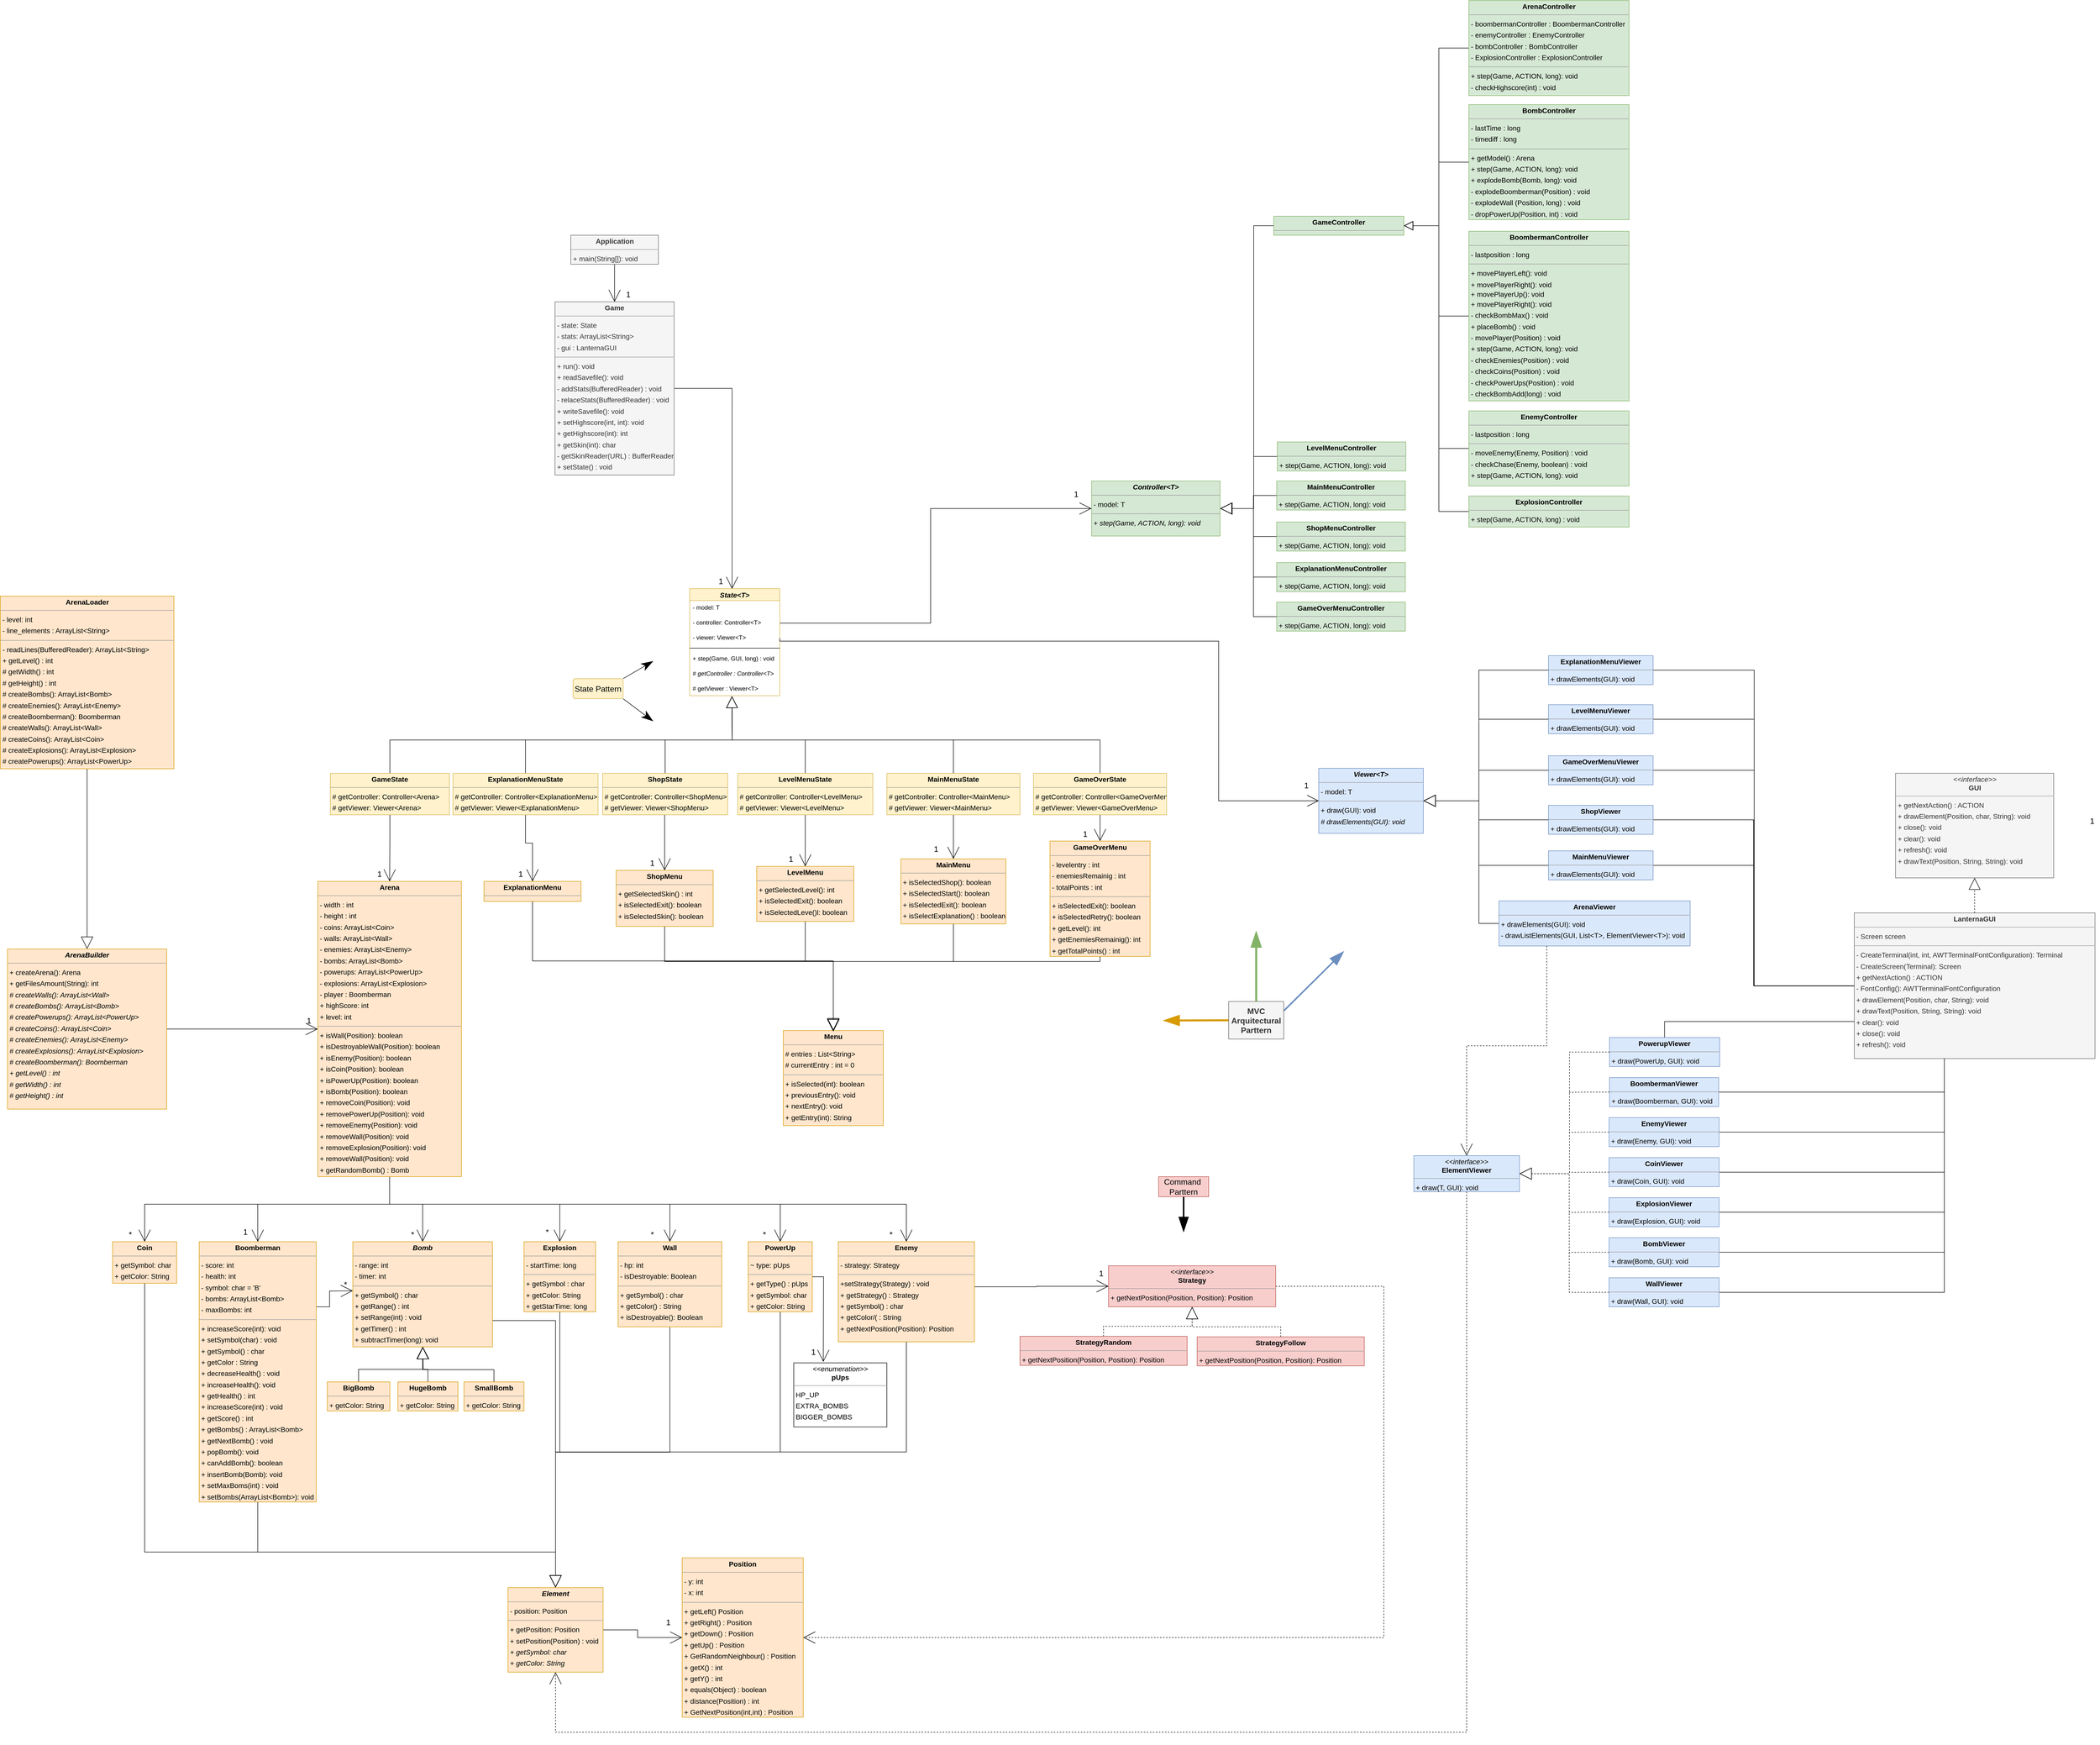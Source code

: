 <mxfile version="20.7.4" type="device"><diagram id="Vy972G3KpP99BJFgKxk9" name="Página-1"><mxGraphModel dx="1190" dy="1240" grid="1" gridSize="10" guides="1" tooltips="1" connect="1" arrows="1" fold="1" page="0" pageScale="1" pageWidth="827" pageHeight="1169" background="none" math="0" shadow="0"><root><mxCell id="0"/><mxCell id="1" parent="0"/><mxCell id="m_YsjrVtuCeiVKpzSzXM-131" style="edgeStyle=orthogonalEdgeStyle;rounded=0;orthogonalLoop=1;jettySize=auto;html=1;exitX=0.5;exitY=1;exitDx=0;exitDy=0;strokeColor=#000000;fontSize=16;endArrow=open;endFill=0;endSize=22;" parent="1" source="node17" target="node20" edge="1"><mxGeometry relative="1" as="geometry"/></mxCell><mxCell id="node17" value="&lt;p style=&quot;margin:0px;margin-top:4px;text-align:center;&quot;&gt;&lt;b&gt;Application&lt;/b&gt;&lt;/p&gt;&lt;hr size=&quot;1&quot;/&gt;&lt;p style=&quot;margin:0 0 0 4px;line-height:1.6;&quot;&gt;+ main(String[]): void&lt;/p&gt;" style="verticalAlign=top;align=left;overflow=fill;fontSize=14;fontFamily=Helvetica;html=1;rounded=0;shadow=0;comic=0;labelBackgroundColor=none;strokeWidth=1;fillColor=#f5f5f5;fontColor=#333333;strokeColor=#666666;" parent="1" vertex="1"><mxGeometry x="2565.5" y="829" width="175" height="58" as="geometry"/></mxCell><mxCell id="m_YsjrVtuCeiVKpzSzXM-80" style="edgeStyle=orthogonalEdgeStyle;rounded=0;orthogonalLoop=1;jettySize=auto;html=1;exitX=0.5;exitY=1;exitDx=0;exitDy=0;entryX=0.5;entryY=0;entryDx=0;entryDy=0;strokeColor=#000000;fontSize=16;endArrow=open;endFill=0;endSize=22;" parent="1" source="node31" target="m_YsjrVtuCeiVKpzSzXM-68" edge="1"><mxGeometry relative="1" as="geometry"/></mxCell><mxCell id="m_YsjrVtuCeiVKpzSzXM-81" style="edgeStyle=orthogonalEdgeStyle;rounded=0;orthogonalLoop=1;jettySize=auto;html=1;exitX=0.5;exitY=1;exitDx=0;exitDy=0;entryX=0.5;entryY=0;entryDx=0;entryDy=0;strokeColor=#000000;fontSize=16;endArrow=open;endFill=0;endSize=22;" parent="1" source="node31" target="m_YsjrVtuCeiVKpzSzXM-63" edge="1"><mxGeometry relative="1" as="geometry"/></mxCell><mxCell id="m_YsjrVtuCeiVKpzSzXM-82" style="edgeStyle=orthogonalEdgeStyle;rounded=0;orthogonalLoop=1;jettySize=auto;html=1;exitX=0.5;exitY=1;exitDx=0;exitDy=0;strokeColor=#000000;fontSize=16;endArrow=open;endFill=0;endSize=22;" parent="1" source="node31" target="m_YsjrVtuCeiVKpzSzXM-66" edge="1"><mxGeometry relative="1" as="geometry"/></mxCell><mxCell id="m_YsjrVtuCeiVKpzSzXM-83" style="edgeStyle=orthogonalEdgeStyle;rounded=0;orthogonalLoop=1;jettySize=auto;html=1;exitX=0.5;exitY=1;exitDx=0;exitDy=0;entryX=0.5;entryY=0;entryDx=0;entryDy=0;strokeColor=#000000;fontSize=16;endArrow=open;endFill=0;endSize=22;" parent="1" source="node31" target="m_YsjrVtuCeiVKpzSzXM-62" edge="1"><mxGeometry relative="1" as="geometry"/></mxCell><mxCell id="m_YsjrVtuCeiVKpzSzXM-84" style="edgeStyle=orthogonalEdgeStyle;rounded=0;orthogonalLoop=1;jettySize=auto;html=1;exitX=0.5;exitY=1;exitDx=0;exitDy=0;entryX=0.5;entryY=0;entryDx=0;entryDy=0;strokeColor=#000000;fontSize=16;endArrow=open;endFill=0;endSize=22;" parent="1" source="node31" target="m_YsjrVtuCeiVKpzSzXM-76" edge="1"><mxGeometry relative="1" as="geometry"/></mxCell><mxCell id="m_YsjrVtuCeiVKpzSzXM-86" style="edgeStyle=orthogonalEdgeStyle;rounded=0;orthogonalLoop=1;jettySize=auto;html=1;exitX=0.5;exitY=1;exitDx=0;exitDy=0;entryX=0.5;entryY=0;entryDx=0;entryDy=0;strokeColor=#000000;fontSize=16;endArrow=open;endFill=0;endSize=22;" parent="1" source="node31" target="m_YsjrVtuCeiVKpzSzXM-65" edge="1"><mxGeometry relative="1" as="geometry"/></mxCell><mxCell id="m_YsjrVtuCeiVKpzSzXM-87" style="edgeStyle=orthogonalEdgeStyle;rounded=0;orthogonalLoop=1;jettySize=auto;html=1;exitX=0.5;exitY=1;exitDx=0;exitDy=0;entryX=0.5;entryY=0;entryDx=0;entryDy=0;strokeColor=#000000;fontSize=16;endArrow=open;endFill=0;endSize=22;" parent="1" source="node31" target="m_YsjrVtuCeiVKpzSzXM-73" edge="1"><mxGeometry relative="1" as="geometry"/></mxCell><mxCell id="node31" value="&lt;p style=&quot;margin:0px;margin-top:4px;text-align:center;&quot;&gt;&lt;b&gt;Arena&lt;/b&gt;&lt;/p&gt;&lt;hr size=&quot;1&quot;&gt;&lt;p style=&quot;margin:0 0 0 4px;line-height:1.6;&quot;&gt;- width : int&lt;/p&gt;&lt;p style=&quot;margin:0 0 0 4px;line-height:1.6;&quot;&gt;- height : int&lt;/p&gt;&lt;p style=&quot;margin:0 0 0 4px;line-height:1.6;&quot;&gt;- coins: ArrayList&amp;lt;Coin&amp;gt;&lt;br&gt;&lt;/p&gt;&lt;p style=&quot;margin:0 0 0 4px;line-height:1.6;&quot;&gt;- walls: ArrayList&amp;lt;Wall&amp;gt;&lt;br&gt;&lt;/p&gt;&lt;p style=&quot;margin:0 0 0 4px;line-height:1.6;&quot;&gt;- enemies: ArrayList&amp;lt;Enemy&amp;gt;&lt;/p&gt;&lt;p style=&quot;margin:0 0 0 4px;line-height:1.6;&quot;&gt;- bombs: ArrayList&amp;lt;Bomb&amp;gt;&lt;/p&gt;&lt;p style=&quot;margin:0 0 0 4px;line-height:1.6;&quot;&gt;- powerups: ArrayList&amp;lt;PowerUp&amp;gt;&lt;/p&gt;&lt;p style=&quot;margin:0 0 0 4px;line-height:1.6;&quot;&gt;- explosions: ArrayList&amp;lt;Explosion&amp;gt;&lt;/p&gt;&lt;p style=&quot;margin:0 0 0 4px;line-height:1.6;&quot;&gt;- player : Boomberman&lt;br&gt;+ highScore: int&lt;br&gt;+ level: int&lt;br&gt;&lt;/p&gt;&lt;hr size=&quot;1&quot;&gt;&lt;p style=&quot;margin:0 0 0 4px;line-height:1.6;&quot;&gt;+ isWall(Position): boolean&lt;/p&gt;&lt;p style=&quot;margin:0 0 0 4px;line-height:1.6;&quot;&gt;+ isDestroyableWall(Position): boolean&lt;br&gt;+ isEnemy(Position): boolean&lt;/p&gt;&lt;p style=&quot;margin:0 0 0 4px;line-height:1.6;&quot;&gt;+ isCoin(Position): boolean&lt;br&gt;&lt;/p&gt;&lt;p style=&quot;margin:0 0 0 4px;line-height:1.6;&quot;&gt;+ isPowerUp(Position): boolean&lt;/p&gt;&lt;p style=&quot;margin:0 0 0 4px;line-height:1.6;&quot;&gt;+ isBomb(Position): boolean&lt;/p&gt;&lt;p style=&quot;margin:0 0 0 4px;line-height:1.6;&quot;&gt;+ removeCoin(Position): void&lt;br&gt;&lt;/p&gt;&lt;p style=&quot;margin:0 0 0 4px;line-height:1.6;&quot;&gt;+ removePowerUp(Position): void&lt;br&gt;&lt;/p&gt;&lt;p style=&quot;margin:0 0 0 4px;line-height:1.6;&quot;&gt;+ removeEnemy(Position): void&lt;/p&gt;&lt;p style=&quot;margin:0 0 0 4px;line-height:1.6;&quot;&gt;+ removeWall(Position): void&lt;br&gt;+ removeExplosion(Position): void&lt;br&gt;+ removeWall(Position): void&lt;br&gt;+ getRandomBomb() : Bomb&lt;/p&gt;&lt;p style=&quot;margin:0 0 0 4px;line-height:1.6;&quot;&gt;&lt;br&gt;&lt;/p&gt;" style="verticalAlign=top;align=left;overflow=fill;fontSize=14;fontFamily=Helvetica;html=1;rounded=0;shadow=0;comic=0;labelBackgroundColor=none;strokeWidth=1;fillColor=#ffe6cc;strokeColor=#d79b00;" parent="1" vertex="1"><mxGeometry x="2060" y="2120" width="287" height="590" as="geometry"/></mxCell><mxCell id="m_YsjrVtuCeiVKpzSzXM-32" style="edgeStyle=orthogonalEdgeStyle;rounded=0;orthogonalLoop=1;jettySize=auto;html=1;exitX=1;exitY=0.5;exitDx=0;exitDy=0;entryX=0;entryY=0.5;entryDx=0;entryDy=0;strokeColor=#000000;endArrow=open;endFill=0;endSize=22;" parent="1" source="node12" target="node31" edge="1"><mxGeometry relative="1" as="geometry"/></mxCell><mxCell id="node12" value="&lt;p style=&quot;margin:0px;margin-top:4px;text-align:center;&quot;&gt;&lt;b&gt;&lt;i&gt;ArenaBuilder&lt;/i&gt;&lt;/b&gt;&lt;/p&gt;&lt;hr size=&quot;1&quot;&gt;&lt;p style=&quot;margin:0 0 0 4px;line-height:1.6;&quot;&gt;&lt;span style=&quot;background-color: initial;&quot;&gt;+ createArena(): Arena&lt;/span&gt;&lt;/p&gt;&lt;p style=&quot;border-color: var(--border-color); margin: 0px 0px 0px 4px; line-height: 1.6;&quot;&gt;+ getFilesAmount(String): int&lt;/p&gt;&lt;p style=&quot;border-color: var(--border-color); margin: 0px 0px 0px 4px; line-height: 1.6;&quot;&gt;&lt;i&gt;# createWalls(): ArrayList&amp;lt;Wall&amp;gt;&lt;br style=&quot;border-color: var(--border-color);&quot;&gt;# createBombs(): ArrayList&amp;lt;Bomb&amp;gt;&lt;br style=&quot;border-color: var(--border-color);&quot;&gt;# createPowerups(): ArrayList&amp;lt;PowerUp&amp;gt;&lt;br style=&quot;border-color: var(--border-color);&quot;&gt;# createCoins(): ArrayList&amp;lt;Coin&amp;gt;&lt;br style=&quot;border-color: var(--border-color);&quot;&gt;# createEnemies(): ArrayList&amp;lt;Enemy&amp;gt;&lt;br style=&quot;border-color: var(--border-color);&quot;&gt;# createExplosions(): ArrayList&amp;lt;Explosion&amp;gt;&lt;br style=&quot;border-color: var(--border-color);&quot;&gt;# createBoomberman(): Boomberman&lt;/i&gt;&lt;/p&gt;&lt;p style=&quot;border-color: var(--border-color); margin: 0px 0px 0px 4px; line-height: 1.6;&quot;&gt;&lt;i&gt;+ getLevel() : int&lt;/i&gt;&lt;/p&gt;&lt;p style=&quot;border-color: var(--border-color); margin: 0px 0px 0px 4px; line-height: 1.6;&quot;&gt;&lt;i&gt;# getWidth() : int&lt;/i&gt;&lt;/p&gt;&lt;p style=&quot;border-color: var(--border-color); margin: 0px 0px 0px 4px; line-height: 1.6;&quot;&gt;&lt;i&gt;# getHeight() : int&lt;/i&gt;&lt;/p&gt;" style="verticalAlign=top;align=left;overflow=fill;fontSize=14;fontFamily=Helvetica;html=1;rounded=0;shadow=0;comic=0;labelBackgroundColor=none;strokeWidth=1;fillColor=#ffe6cc;strokeColor=#d79b00;" parent="1" vertex="1"><mxGeometry x="1440" y="2255" width="318" height="320" as="geometry"/></mxCell><mxCell id="m_YsjrVtuCeiVKpzSzXM-193" style="rounded=0;orthogonalLoop=1;jettySize=auto;html=1;exitX=0.5;exitY=1;exitDx=0;exitDy=0;strokeColor=#000000;fontSize=16;fontColor=#000000;endArrow=block;endFill=0;endSize=22;" parent="1" source="node42" target="node12" edge="1"><mxGeometry relative="1" as="geometry"/></mxCell><mxCell id="node42" value="&lt;p style=&quot;margin:0px;margin-top:4px;text-align:center;&quot;&gt;&lt;b&gt;ArenaLoader&lt;/b&gt;&lt;/p&gt;&lt;hr size=&quot;1&quot;&gt;&lt;p style=&quot;margin:0 0 0 4px;line-height:1.6;&quot;&gt;- level: int&lt;/p&gt;&lt;p style=&quot;margin:0 0 0 4px;line-height:1.6;&quot;&gt;- line_elements : ArrayList&amp;lt;String&amp;gt;&lt;/p&gt;&lt;hr size=&quot;1&quot;&gt;&lt;p style=&quot;margin:0 0 0 4px;line-height:1.6;&quot;&gt;- readLines(BufferedReader): ArrayList&amp;lt;String&amp;gt;&lt;/p&gt;&lt;p style=&quot;border-color: var(--border-color); margin: 0px 0px 0px 4px; line-height: 1.6;&quot;&gt;&lt;span style=&quot;border-color: var(--border-color);&quot;&gt;+ getLevel() : int&lt;/span&gt;&lt;/p&gt;&lt;p style=&quot;border-color: var(--border-color); margin: 0px 0px 0px 4px; line-height: 1.6;&quot;&gt;&lt;span style=&quot;border-color: var(--border-color);&quot;&gt;# getWidth() : int&lt;/span&gt;&lt;/p&gt;&lt;p style=&quot;border-color: var(--border-color); margin: 0px 0px 0px 4px; line-height: 1.6;&quot;&gt;&lt;span style=&quot;border-color: var(--border-color);&quot;&gt;# getHeight() : int&lt;/span&gt;&lt;/p&gt;&lt;p style=&quot;margin:0 0 0 4px;line-height:1.6;&quot;&gt;&lt;span style=&quot;background-color: initial;&quot;&gt;# createBombs(): ArrayList&amp;lt;Bomb&amp;gt;&lt;/span&gt;&lt;/p&gt;&lt;p style=&quot;margin:0 0 0 4px;line-height:1.6;&quot;&gt;# createEnemies(): ArrayList&amp;lt;Enemy&amp;gt;&lt;br&gt;# createBoomberman(): Boomberman&lt;br&gt;# createWalls(): ArrayList&amp;lt;Wall&amp;gt;&lt;br&gt;# createCoins(): ArrayList&amp;lt;Coin&amp;gt;&lt;br&gt;# createExplosions(): ArrayList&amp;lt;Explosion&amp;gt;&lt;br&gt;# createPowerups(): ArrayList&amp;lt;PowerUp&amp;gt;&lt;/p&gt;&lt;p style=&quot;margin:0 0 0 4px;line-height:1.6;&quot;&gt;&lt;br&gt;&lt;/p&gt;" style="verticalAlign=top;align=left;overflow=fill;fontSize=14;fontFamily=Helvetica;html=1;rounded=0;shadow=0;comic=0;labelBackgroundColor=none;strokeWidth=1;fillColor=#ffe6cc;strokeColor=#d79b00;" parent="1" vertex="1"><mxGeometry x="1425.5" y="1550" width="347" height="345" as="geometry"/></mxCell><mxCell id="m_YsjrVtuCeiVKpzSzXM-198" style="edgeStyle=orthogonalEdgeStyle;rounded=0;orthogonalLoop=1;jettySize=auto;html=1;exitX=0;exitY=0.5;exitDx=0;exitDy=0;entryX=1;entryY=0.5;entryDx=0;entryDy=0;strokeColor=#000000;fontSize=16;fontColor=#000000;endArrow=block;endFill=0;endSize=22;" parent="1" source="node43" target="node29" edge="1"><mxGeometry relative="1" as="geometry"><Array as="points"><mxPoint x="4380" y="2204"/><mxPoint x="4380" y="1959"/></Array></mxGeometry></mxCell><mxCell id="m_YsjrVtuCeiVKpzSzXM-210" style="edgeStyle=orthogonalEdgeStyle;rounded=0;jumpSize=15;orthogonalLoop=1;jettySize=auto;html=1;exitX=0.25;exitY=1;exitDx=0;exitDy=0;entryX=0.5;entryY=0;entryDx=0;entryDy=0;dashed=1;strokeColor=#000000;strokeWidth=1;fontSize=16;fontColor=#000000;endArrow=open;endFill=0;endSize=22;" parent="1" source="node43" target="m_YsjrVtuCeiVKpzSzXM-136" edge="1"><mxGeometry relative="1" as="geometry"/></mxCell><mxCell id="node43" value="&lt;p style=&quot;margin:0px;margin-top:4px;text-align:center;&quot;&gt;&lt;b&gt;ArenaViewer&lt;/b&gt;&lt;/p&gt;&lt;hr size=&quot;1&quot;/&gt;&lt;p style=&quot;margin:0 0 0 4px;line-height:1.6;&quot;&gt;+ drawElements(GUI): void&lt;br/&gt;- drawListElements(GUI, List&amp;lt;T&amp;gt;, ElementViewer&amp;lt;T&amp;gt;): void&lt;/p&gt;" style="verticalAlign=top;align=left;overflow=fill;fontSize=14;fontFamily=Helvetica;html=1;rounded=0;shadow=0;comic=0;labelBackgroundColor=none;strokeWidth=1;fillColor=#dae8fc;strokeColor=#6c8ebf;" parent="1" vertex="1"><mxGeometry x="4420" y="2159" width="382" height="90" as="geometry"/></mxCell><mxCell id="m_YsjrVtuCeiVKpzSzXM-18" style="edgeStyle=orthogonalEdgeStyle;rounded=0;orthogonalLoop=1;jettySize=auto;html=1;exitX=0;exitY=0.5;exitDx=0;exitDy=0;entryX=1;entryY=0.5;entryDx=0;entryDy=0;endArrow=block;endFill=0;endSize=16;" parent="1" source="node52" target="node46" edge="1"><mxGeometry relative="1" as="geometry"/></mxCell><mxCell id="node52" value="&lt;p style=&quot;margin:0px;margin-top:4px;text-align:center;&quot;&gt;&lt;b&gt;BombController&lt;/b&gt;&lt;/p&gt;&lt;hr size=&quot;1&quot;&gt;&lt;p style=&quot;margin:0 0 0 4px;line-height:1.6;&quot;&gt;- lastTime : long&lt;/p&gt;&lt;p style=&quot;margin:0 0 0 4px;line-height:1.6;&quot;&gt;- timediff : long&lt;/p&gt;&lt;hr size=&quot;1&quot;&gt;&lt;p style=&quot;margin:0 0 0 4px;line-height:1.6;&quot;&gt;+ getModel() : Arena&lt;/p&gt;&lt;p style=&quot;margin:0 0 0 4px;line-height:1.6;&quot;&gt;+ step(Game, ACTION, long): void&lt;br&gt;&lt;/p&gt;&lt;p style=&quot;margin:0 0 0 4px;line-height:1.6;&quot;&gt;+ explodeBomb(Bomb, long): void&lt;br&gt;&lt;/p&gt;&lt;p style=&quot;margin:0 0 0 4px;line-height:1.6;&quot;&gt;- explodeBoomberman(Position) : void&lt;/p&gt;&lt;p style=&quot;margin:0 0 0 4px;line-height:1.6;&quot;&gt;- explodeWall (Position, long) : void&lt;/p&gt;&lt;p style=&quot;margin:0 0 0 4px;line-height:1.6;&quot;&gt;- dropPowerUp(Position, int) : void&lt;/p&gt;" style="verticalAlign=top;align=left;overflow=fill;fontSize=14;fontFamily=Helvetica;html=1;rounded=0;shadow=0;comic=0;labelBackgroundColor=none;strokeWidth=1;fillColor=#d5e8d4;strokeColor=#82b366;" parent="1" vertex="1"><mxGeometry x="4360" y="568" width="320" height="230" as="geometry"/></mxCell><mxCell id="node23" value="&lt;p style=&quot;margin:0px;margin-top:4px;text-align:center;&quot;&gt;&lt;b&gt;&lt;i&gt;Controller&amp;lt;T&amp;gt;&lt;/i&gt;&lt;/b&gt;&lt;/p&gt;&lt;hr size=&quot;1&quot;&gt;&lt;p style=&quot;margin:0 0 0 4px;line-height:1.6;&quot;&gt;- model: T&lt;/p&gt;&lt;hr size=&quot;1&quot;&gt;&lt;p style=&quot;margin:0 0 0 4px;line-height:1.6;&quot;&gt;&lt;i&gt;+ step(Game, ACTION, long): void&lt;/i&gt;&lt;/p&gt;&lt;p style=&quot;margin:0 0 0 4px;line-height:1.6;&quot;&gt;&lt;br&gt;&lt;/p&gt;" style="verticalAlign=top;align=left;overflow=fill;fontSize=14;fontFamily=Helvetica;html=1;rounded=0;shadow=0;comic=0;labelBackgroundColor=none;strokeWidth=1;fillColor=#d5e8d4;strokeColor=#82b366;" parent="1" vertex="1"><mxGeometry x="3606" y="1320" width="257" height="110" as="geometry"/></mxCell><mxCell id="m_YsjrVtuCeiVKpzSzXM-20" style="edgeStyle=orthogonalEdgeStyle;rounded=0;orthogonalLoop=1;jettySize=auto;html=1;exitX=0;exitY=0.5;exitDx=0;exitDy=0;entryX=1;entryY=0.5;entryDx=0;entryDy=0;endArrow=block;endFill=0;endSize=16;" parent="1" source="node1" target="node46" edge="1"><mxGeometry relative="1" as="geometry"/></mxCell><mxCell id="node1" value="&lt;p style=&quot;margin:0px;margin-top:4px;text-align:center;&quot;&gt;&lt;b&gt;ExplosionController&lt;/b&gt;&lt;/p&gt;&lt;hr size=&quot;1&quot;&gt;&lt;p style=&quot;margin:0 0 0 4px;line-height:1.6;&quot;&gt;+ step(Game, ACTION, long) : void&lt;br&gt;&lt;/p&gt;" style="verticalAlign=top;align=left;overflow=fill;fontSize=14;fontFamily=Helvetica;html=1;rounded=0;shadow=0;comic=0;labelBackgroundColor=none;strokeWidth=1;fillColor=#d5e8d4;strokeColor=#82b366;" parent="1" vertex="1"><mxGeometry x="4360" y="1350" width="320" height="62" as="geometry"/></mxCell><mxCell id="node32" value="&lt;p style=&quot;margin:0px;margin-top:4px;text-align:center;&quot;&gt;&lt;i&gt;&amp;lt;&amp;lt;interface&amp;gt;&amp;gt;&lt;/i&gt;&lt;br&gt;&lt;b&gt;GUI&lt;/b&gt;&lt;/p&gt;&lt;hr size=&quot;1&quot;&gt;&lt;p style=&quot;margin:0 0 0 4px;line-height:1.6;&quot;&gt;&lt;span style=&quot;background-color: initial;&quot;&gt;+ getNextAction() : ACTION&lt;/span&gt;&lt;br&gt;&lt;/p&gt;&lt;p style=&quot;margin:0 0 0 4px;line-height:1.6;&quot;&gt;+ drawElement(Position, char, String): void&lt;/p&gt;&lt;p style=&quot;margin:0 0 0 4px;line-height:1.6;&quot;&gt;+ close(): void&lt;br style=&quot;border-color: var(--border-color);&quot;&gt;+ clear(): void&lt;br style=&quot;border-color: var(--border-color);&quot;&gt;+ refresh(): void&lt;br style=&quot;border-color: var(--border-color);&quot;&gt;+ drawText(Position, String, String): void&lt;/p&gt;" style="verticalAlign=top;align=left;overflow=fill;fontSize=14;fontFamily=Helvetica;html=1;rounded=0;shadow=0;comic=0;labelBackgroundColor=none;strokeWidth=1;fillColor=#f5f5f5;fontColor=#333333;strokeColor=#666666;" parent="1" vertex="1"><mxGeometry x="5212.5" y="1904" width="316" height="209" as="geometry"/></mxCell><mxCell id="m_YsjrVtuCeiVKpzSzXM-52" style="edgeStyle=orthogonalEdgeStyle;rounded=0;orthogonalLoop=1;jettySize=auto;html=1;entryX=0.471;entryY=0.003;entryDx=0;entryDy=0;strokeColor=#000000;fontSize=16;endArrow=open;endFill=0;endSize=22;entryPerimeter=0;" parent="1" source="node20" target="m_YsjrVtuCeiVKpzSzXM-167" edge="1"><mxGeometry relative="1" as="geometry"><mxPoint x="2887.5" y="1570" as="targetPoint"/></mxGeometry></mxCell><mxCell id="node20" value="&lt;p style=&quot;margin:0px;margin-top:4px;text-align:center;&quot;&gt;&lt;b&gt;Game&lt;/b&gt;&lt;/p&gt;&lt;hr size=&quot;1&quot;&gt;&lt;p style=&quot;margin:0 0 0 4px;line-height:1.6;&quot;&gt;- state: State&lt;br&gt;- stats: ArrayList&amp;lt;String&amp;gt;&lt;/p&gt;&lt;p style=&quot;margin:0 0 0 4px;line-height:1.6;&quot;&gt;- gui : LanternaGUI&lt;/p&gt;&lt;hr size=&quot;1&quot;&gt;&lt;p style=&quot;margin:0 0 0 4px;line-height:1.6;&quot;&gt;+ run(): void&lt;br&gt;+ readSavefile(): void&lt;/p&gt;&lt;p style=&quot;margin:0 0 0 4px;line-height:1.6;&quot;&gt;- addStats(BufferedReader) : void&lt;/p&gt;&lt;p style=&quot;margin:0 0 0 4px;line-height:1.6;&quot;&gt;- relaceStats(BufferedReader) : void&lt;/p&gt;&lt;p style=&quot;margin:0 0 0 4px;line-height:1.6;&quot;&gt;+ writeSavefile(): void&lt;br&gt;+ setHighscore(int, int): void&lt;br&gt;+ getHighscore(int): int&lt;br&gt;+ getSkin(int): char&lt;/p&gt;&lt;p style=&quot;margin:0 0 0 4px;line-height:1.6;&quot;&gt;- getSkinReader(URL) : BufferReader&lt;/p&gt;&lt;p style=&quot;margin:0 0 0 4px;line-height:1.6;&quot;&gt;+ setState() : void&lt;/p&gt;&lt;p style=&quot;margin:0 0 0 4px;line-height:1.6;&quot;&gt;&lt;br&gt;&lt;/p&gt;" style="verticalAlign=top;align=left;overflow=fill;fontSize=14;fontFamily=Helvetica;html=1;rounded=0;shadow=0;comic=0;labelBackgroundColor=none;strokeWidth=1;fillColor=#f5f5f5;fontColor=#333333;strokeColor=#666666;" parent="1" vertex="1"><mxGeometry x="2534" y="962" width="238" height="346" as="geometry"/></mxCell><mxCell id="m_YsjrVtuCeiVKpzSzXM-21" style="edgeStyle=orthogonalEdgeStyle;rounded=0;orthogonalLoop=1;jettySize=auto;html=1;exitX=0;exitY=0.5;exitDx=0;exitDy=0;endArrow=block;endFill=0;endSize=22;entryX=1;entryY=0.5;entryDx=0;entryDy=0;" parent="1" source="node46" target="node23" edge="1"><mxGeometry relative="1" as="geometry"><mxPoint x="3886" y="1172" as="targetPoint"/><Array as="points"><mxPoint x="3930" y="810"/><mxPoint x="3930" y="1375"/></Array></mxGeometry></mxCell><mxCell id="node46" value="&lt;p style=&quot;margin:0px;margin-top:4px;text-align:center;&quot;&gt;&lt;b&gt;GameController&lt;/b&gt;&lt;/p&gt;&lt;hr size=&quot;1&quot;/&gt;" style="verticalAlign=top;align=left;overflow=fill;fontSize=14;fontFamily=Helvetica;html=1;rounded=0;shadow=0;comic=0;labelBackgroundColor=none;strokeWidth=1;fillColor=#d5e8d4;strokeColor=#82b366;" parent="1" vertex="1"><mxGeometry x="3970" y="791" width="260" height="38" as="geometry"/></mxCell><mxCell id="-MAlqxEfrY_6ie3KRgAs-5" style="edgeStyle=orthogonalEdgeStyle;rounded=0;orthogonalLoop=1;jettySize=auto;html=1;exitX=0.5;exitY=0;exitDx=0;exitDy=0;entryX=0.5;entryY=1;entryDx=0;entryDy=0;endArrow=block;endFill=0;endSize=21;" parent="1" source="node6" edge="1"><mxGeometry relative="1" as="geometry"><mxPoint x="2887.5" y="1750" as="targetPoint"/></mxGeometry></mxCell><mxCell id="m_YsjrVtuCeiVKpzSzXM-35" style="edgeStyle=orthogonalEdgeStyle;rounded=0;orthogonalLoop=1;jettySize=auto;html=1;entryX=0.5;entryY=0;entryDx=0;entryDy=0;strokeColor=#000000;endArrow=open;endFill=0;endSize=22;" parent="1" source="node6" target="m_YsjrVtuCeiVKpzSzXM-34" edge="1"><mxGeometry relative="1" as="geometry"/></mxCell><mxCell id="node6" value="&lt;p style=&quot;margin:0px;margin-top:4px;text-align:center;&quot;&gt;&lt;b&gt;ExplanationMenuState&lt;/b&gt;&lt;/p&gt;&lt;hr size=&quot;1&quot;&gt;&lt;p style=&quot;margin:0 0 0 4px;line-height:1.6;&quot;&gt;# getController: Controller&amp;lt;ExplanationMenu&amp;gt;&lt;br&gt;# getViewer: Viewer&amp;lt;ExplanationMenu&amp;gt;&lt;/p&gt;" style="verticalAlign=top;align=left;overflow=fill;fontSize=14;fontFamily=Helvetica;html=1;rounded=0;shadow=0;comic=0;labelBackgroundColor=none;strokeWidth=1;fillColor=#fff2cc;strokeColor=#d6b656;" parent="1" vertex="1"><mxGeometry x="2330" y="1904" width="290" height="83" as="geometry"/></mxCell><mxCell id="node30" value="&lt;p style=&quot;margin:0px;margin-top:4px;text-align:center;&quot;&gt;&lt;b&gt;LanternaGUI&lt;/b&gt;&lt;/p&gt;&lt;hr size=&quot;1&quot;&gt;&lt;p style=&quot;margin:0 0 0 4px;line-height:1.6;&quot;&gt;- Screen screen&lt;/p&gt;&lt;hr size=&quot;1&quot;&gt;&lt;p style=&quot;margin:0 0 0 4px;line-height:1.6;&quot;&gt;- CreateTerminal(int, int, AWTTerminalFontConfiguration): Terminal&lt;br&gt;&lt;/p&gt;&lt;p style=&quot;margin:0 0 0 4px;line-height:1.6;&quot;&gt;- CreateScreen(Terminal): Screen&lt;br&gt;&lt;/p&gt;&lt;p style=&quot;margin:0 0 0 4px;line-height:1.6;&quot;&gt;+ getNextAction() : ACTION&lt;/p&gt;&lt;p style=&quot;margin:0 0 0 4px;line-height:1.6;&quot;&gt;- FontConfig(): AWTTerminalFontConfiguration&lt;br&gt;&lt;/p&gt;&lt;p style=&quot;margin:0 0 0 4px;line-height:1.6;&quot;&gt;+ drawElement(Position, char, String): void&lt;br&gt;&lt;/p&gt;&lt;p style=&quot;margin:0 0 0 4px;line-height:1.6;&quot;&gt;+ drawText(Position, String, String): void&lt;br&gt;&lt;/p&gt;&lt;p style=&quot;margin:0 0 0 4px;line-height:1.6;&quot;&gt;+ clear(): void&lt;br style=&quot;border-color: var(--border-color);&quot;&gt;+ close(): void&lt;br style=&quot;border-color: var(--border-color);&quot;&gt;+ refresh(): void&lt;br&gt;&lt;/p&gt;" style="verticalAlign=top;align=left;overflow=fill;fontSize=14;fontFamily=Helvetica;html=1;rounded=0;shadow=0;comic=0;labelBackgroundColor=none;strokeWidth=1;fillColor=#f5f5f5;fontColor=#333333;strokeColor=#666666;" parent="1" vertex="1"><mxGeometry x="5130" y="2183" width="481" height="291" as="geometry"/></mxCell><mxCell id="m_YsjrVtuCeiVKpzSzXM-46" style="edgeStyle=orthogonalEdgeStyle;rounded=0;orthogonalLoop=1;jettySize=auto;html=1;exitX=0.5;exitY=1;exitDx=0;exitDy=0;strokeColor=#000000;endArrow=block;endFill=0;endSize=22;" parent="1" source="node7" edge="1"><mxGeometry relative="1" as="geometry"><mxPoint x="3090" y="2420" as="targetPoint"/><Array as="points"><mxPoint x="3034" y="2280"/><mxPoint x="3090" y="2280"/></Array></mxGeometry></mxCell><mxCell id="node7" value="&lt;p style=&quot;margin:0px;margin-top:4px;text-align:center;&quot;&gt;&lt;b&gt;LevelMenu&lt;/b&gt;&lt;/p&gt;&lt;hr size=&quot;1&quot;&gt;&lt;p style=&quot;margin:0 0 0 4px;line-height:1.6;&quot;&gt;+ getSelectedLevel(): int&lt;/p&gt;&lt;p style=&quot;margin:0 0 0 4px;line-height:1.6;&quot;&gt;+ isSelectedExit(): boolean&lt;br&gt;+ isSelectedLeve()l: boolean&lt;/p&gt;" style="verticalAlign=top;align=left;overflow=fill;fontSize=14;fontFamily=Helvetica;html=1;rounded=0;shadow=0;comic=0;labelBackgroundColor=none;strokeWidth=1;fillColor=#ffe6cc;strokeColor=#d79b00;" parent="1" vertex="1"><mxGeometry x="2937" y="2090" width="194" height="110" as="geometry"/></mxCell><mxCell id="-MAlqxEfrY_6ie3KRgAs-17" style="edgeStyle=orthogonalEdgeStyle;rounded=0;orthogonalLoop=1;jettySize=auto;html=1;exitX=0;exitY=0.5;exitDx=0;exitDy=0;entryX=1;entryY=0.5;entryDx=0;entryDy=0;endArrow=block;endFill=0;endSize=21;" parent="1" source="node49" target="node23" edge="1"><mxGeometry relative="1" as="geometry"/></mxCell><mxCell id="node49" value="&lt;p style=&quot;margin:0px;margin-top:4px;text-align:center;&quot;&gt;&lt;b&gt;LevelMenuController&lt;/b&gt;&lt;/p&gt;&lt;hr size=&quot;1&quot;/&gt;&lt;p style=&quot;margin:0 0 0 4px;line-height:1.6;&quot;&gt;+ step(Game, ACTION, long): void&lt;/p&gt;" style="verticalAlign=top;align=left;overflow=fill;fontSize=14;fontFamily=Helvetica;html=1;rounded=0;shadow=0;comic=0;labelBackgroundColor=none;strokeWidth=1;fillColor=#d5e8d4;strokeColor=#82b366;" parent="1" vertex="1"><mxGeometry x="3977" y="1242" width="257" height="58" as="geometry"/></mxCell><mxCell id="-MAlqxEfrY_6ie3KRgAs-3" style="edgeStyle=orthogonalEdgeStyle;rounded=0;orthogonalLoop=1;jettySize=auto;html=1;exitX=0.5;exitY=0;exitDx=0;exitDy=0;entryX=0.5;entryY=1;entryDx=0;entryDy=0;endArrow=block;endFill=0;endSize=21;" parent="1" source="node18" edge="1"><mxGeometry relative="1" as="geometry"><mxPoint x="2887.5" y="1750" as="targetPoint"/></mxGeometry></mxCell><mxCell id="m_YsjrVtuCeiVKpzSzXM-42" value="" style="edgeStyle=orthogonalEdgeStyle;rounded=0;orthogonalLoop=1;jettySize=auto;html=1;strokeColor=#000000;endArrow=open;endFill=0;endSize=22;" parent="1" source="node18" target="node7" edge="1"><mxGeometry relative="1" as="geometry"/></mxCell><mxCell id="node18" value="&lt;p style=&quot;margin:0px;margin-top:4px;text-align:center;&quot;&gt;&lt;b&gt;LevelMenuState&lt;/b&gt;&lt;/p&gt;&lt;hr size=&quot;1&quot;&gt;&lt;p style=&quot;margin:0 0 0 4px;line-height:1.6;&quot;&gt;# getController: Controller&amp;lt;LevelMenu&amp;gt;&lt;br&gt;# getViewer: Viewer&amp;lt;LevelMenu&amp;gt;&lt;/p&gt;" style="verticalAlign=top;align=left;overflow=fill;fontSize=14;fontFamily=Helvetica;html=1;rounded=0;shadow=0;comic=0;labelBackgroundColor=none;strokeWidth=1;fillColor=#fff2cc;strokeColor=#d6b656;" parent="1" vertex="1"><mxGeometry x="2899" y="1904" width="270" height="83" as="geometry"/></mxCell><mxCell id="m_YsjrVtuCeiVKpzSzXM-202" style="edgeStyle=orthogonalEdgeStyle;rounded=0;orthogonalLoop=1;jettySize=auto;html=1;exitX=0;exitY=0.5;exitDx=0;exitDy=0;entryX=1;entryY=0.5;entryDx=0;entryDy=0;strokeColor=#000000;fontSize=16;fontColor=#000000;endArrow=block;endFill=0;endSize=22;" parent="1" source="node24" target="node29" edge="1"><mxGeometry relative="1" as="geometry"><Array as="points"><mxPoint x="4380" y="1796"/><mxPoint x="4380" y="1959"/></Array></mxGeometry></mxCell><mxCell id="5aYVusFLwZZ8KRhd3FDX-21" style="edgeStyle=orthogonalEdgeStyle;rounded=0;orthogonalLoop=1;jettySize=auto;html=1;endArrow=none;endFill=0;" edge="1" parent="1" source="node24" target="node30"><mxGeometry relative="1" as="geometry"><Array as="points"><mxPoint x="4930" y="1796"/><mxPoint x="4930" y="2329"/></Array></mxGeometry></mxCell><mxCell id="node24" value="&lt;p style=&quot;margin:0px;margin-top:4px;text-align:center;&quot;&gt;&lt;b&gt;LevelMenuViewer&lt;/b&gt;&lt;/p&gt;&lt;hr size=&quot;1&quot;/&gt;&lt;p style=&quot;margin:0 0 0 4px;line-height:1.6;&quot;&gt;+ drawElements(GUI): void&lt;/p&gt;" style="verticalAlign=top;align=left;overflow=fill;fontSize=14;fontFamily=Helvetica;html=1;rounded=0;shadow=0;comic=0;labelBackgroundColor=none;strokeWidth=1;fillColor=#dae8fc;strokeColor=#6c8ebf;" parent="1" vertex="1"><mxGeometry x="4519" y="1767" width="209" height="58" as="geometry"/></mxCell><mxCell id="m_YsjrVtuCeiVKpzSzXM-48" style="edgeStyle=orthogonalEdgeStyle;rounded=0;orthogonalLoop=1;jettySize=auto;html=1;exitX=0.5;exitY=1;exitDx=0;exitDy=0;strokeColor=#000000;endArrow=block;endFill=0;endSize=22;" parent="1" source="node51" edge="1"><mxGeometry relative="1" as="geometry"><mxPoint x="3090" y="2420" as="targetPoint"/><Array as="points"><mxPoint x="3330" y="2280"/><mxPoint x="3090" y="2280"/></Array></mxGeometry></mxCell><mxCell id="node51" value="&lt;p style=&quot;margin:0px;margin-top:4px;text-align:center;&quot;&gt;&lt;b&gt;MainMenu&lt;/b&gt;&lt;/p&gt;&lt;hr size=&quot;1&quot;&gt;&lt;p style=&quot;margin:0 0 0 4px;line-height:1.6;&quot;&gt;+ isSelectedShop(): boolean&lt;br&gt;+ isSelectedStart(): boolean&lt;br&gt;+ isSelectedExit(): boolean&lt;/p&gt;&lt;p style=&quot;margin:0 0 0 4px;line-height:1.6;&quot;&gt;+ isSelectExplanation() : boolean&lt;/p&gt;" style="verticalAlign=top;align=left;overflow=fill;fontSize=14;fontFamily=Helvetica;html=1;rounded=0;shadow=0;comic=0;labelBackgroundColor=none;strokeWidth=1;fillColor=#ffe6cc;strokeColor=#d79b00;" parent="1" vertex="1"><mxGeometry x="3225" y="2075" width="210" height="130" as="geometry"/></mxCell><mxCell id="-MAlqxEfrY_6ie3KRgAs-16" style="edgeStyle=orthogonalEdgeStyle;rounded=0;orthogonalLoop=1;jettySize=auto;html=1;exitX=0;exitY=0.5;exitDx=0;exitDy=0;endArrow=block;endFill=0;endSize=21;entryX=1;entryY=0.5;entryDx=0;entryDy=0;" parent="1" source="node39" target="node23" edge="1"><mxGeometry relative="1" as="geometry"><mxPoint x="3916" y="1432" as="targetPoint"/></mxGeometry></mxCell><mxCell id="node39" value="&lt;p style=&quot;margin:0px;margin-top:4px;text-align:center;&quot;&gt;&lt;b&gt;MainMenuController&lt;/b&gt;&lt;/p&gt;&lt;hr size=&quot;1&quot;/&gt;&lt;p style=&quot;margin:0 0 0 4px;line-height:1.6;&quot;&gt;+ step(Game, ACTION, long): void&lt;/p&gt;" style="verticalAlign=top;align=left;overflow=fill;fontSize=14;fontFamily=Helvetica;html=1;rounded=0;shadow=0;comic=0;labelBackgroundColor=none;strokeWidth=1;fillColor=#d5e8d4;strokeColor=#82b366;" parent="1" vertex="1"><mxGeometry x="3976" y="1320" width="257" height="58" as="geometry"/></mxCell><mxCell id="-MAlqxEfrY_6ie3KRgAs-4" style="edgeStyle=orthogonalEdgeStyle;rounded=0;orthogonalLoop=1;jettySize=auto;html=1;exitX=0.5;exitY=0;exitDx=0;exitDy=0;entryX=0.5;entryY=1;entryDx=0;entryDy=0;endArrow=block;endFill=0;endSize=21;" parent="1" source="node40" edge="1"><mxGeometry relative="1" as="geometry"><mxPoint x="2887.5" y="1750" as="targetPoint"/></mxGeometry></mxCell><mxCell id="m_YsjrVtuCeiVKpzSzXM-40" style="edgeStyle=orthogonalEdgeStyle;rounded=0;orthogonalLoop=1;jettySize=auto;html=1;exitX=0.5;exitY=1;exitDx=0;exitDy=0;entryX=0.5;entryY=0;entryDx=0;entryDy=0;strokeColor=#000000;endArrow=open;endFill=0;endSize=22;" parent="1" source="node40" target="node51" edge="1"><mxGeometry relative="1" as="geometry"/></mxCell><mxCell id="node40" value="&lt;p style=&quot;margin:0px;margin-top:4px;text-align:center;&quot;&gt;&lt;b&gt;MainMenuState&lt;/b&gt;&lt;/p&gt;&lt;hr size=&quot;1&quot;&gt;&lt;p style=&quot;margin:0 0 0 4px;line-height:1.6;&quot;&gt;# getController: Controller&amp;lt;MainMenu&amp;gt;&lt;br&gt;# getViewer: Viewer&amp;lt;MainMenu&amp;gt;&lt;/p&gt;" style="verticalAlign=top;align=left;overflow=fill;fontSize=14;fontFamily=Helvetica;html=1;rounded=0;shadow=0;comic=0;labelBackgroundColor=none;strokeWidth=1;fillColor=#fff2cc;strokeColor=#d6b656;" parent="1" vertex="1"><mxGeometry x="3197" y="1904" width="266" height="83" as="geometry"/></mxCell><mxCell id="m_YsjrVtuCeiVKpzSzXM-199" style="edgeStyle=orthogonalEdgeStyle;rounded=0;orthogonalLoop=1;jettySize=auto;html=1;exitX=0;exitY=0.5;exitDx=0;exitDy=0;entryX=1;entryY=0.5;entryDx=0;entryDy=0;strokeColor=#000000;fontSize=16;fontColor=#000000;endArrow=block;endFill=0;endSize=22;" parent="1" source="node47" target="node29" edge="1"><mxGeometry relative="1" as="geometry"><Array as="points"><mxPoint x="4380" y="2088"/><mxPoint x="4380" y="1959"/></Array></mxGeometry></mxCell><mxCell id="5aYVusFLwZZ8KRhd3FDX-12" style="edgeStyle=orthogonalEdgeStyle;rounded=0;orthogonalLoop=1;jettySize=auto;html=1;entryX=0;entryY=0.5;entryDx=0;entryDy=0;endArrow=none;endFill=0;" edge="1" parent="1" source="node47" target="node30"><mxGeometry relative="1" as="geometry"/></mxCell><mxCell id="node47" value="&lt;p style=&quot;margin:0px;margin-top:4px;text-align:center;&quot;&gt;&lt;b&gt;MainMenuViewer&lt;/b&gt;&lt;/p&gt;&lt;hr size=&quot;1&quot;/&gt;&lt;p style=&quot;margin:0 0 0 4px;line-height:1.6;&quot;&gt;+ drawElements(GUI): void&lt;/p&gt;" style="verticalAlign=top;align=left;overflow=fill;fontSize=14;fontFamily=Helvetica;html=1;rounded=0;shadow=0;comic=0;labelBackgroundColor=none;strokeWidth=1;fillColor=#dae8fc;strokeColor=#6c8ebf;" parent="1" vertex="1"><mxGeometry x="4519" y="2059" width="209" height="58" as="geometry"/></mxCell><mxCell id="node35" value="&lt;p style=&quot;margin:0px;margin-top:4px;text-align:center;&quot;&gt;&lt;b&gt;Menu&lt;/b&gt;&lt;/p&gt;&lt;hr size=&quot;1&quot;&gt;&lt;p style=&quot;margin:0 0 0 4px;line-height:1.6;&quot;&gt;# entries : List&amp;lt;String&amp;gt;&lt;/p&gt;&lt;p style=&quot;margin:0 0 0 4px;line-height:1.6;&quot;&gt;# currentEntry : int = 0&lt;/p&gt;&lt;hr size=&quot;1&quot;&gt;&lt;p style=&quot;margin:0 0 0 4px;line-height:1.6;&quot;&gt;+ isSelected(int): boolean&lt;br style=&quot;border-color: var(--border-color);&quot;&gt;+ previousEntry(): void&lt;br style=&quot;border-color: var(--border-color);&quot;&gt;+ nextEntry(): void&lt;br style=&quot;border-color: var(--border-color);&quot;&gt;+ getEntry(int): String&lt;br&gt;&lt;/p&gt;" style="verticalAlign=top;align=left;overflow=fill;fontSize=14;fontFamily=Helvetica;html=1;rounded=0;shadow=0;comic=0;labelBackgroundColor=none;strokeWidth=1;fillColor=#ffe6cc;strokeColor=#d79b00;" parent="1" vertex="1"><mxGeometry x="2990" y="2418" width="200" height="190" as="geometry"/></mxCell><mxCell id="node5" value="&lt;p style=&quot;margin:0px;margin-top:4px;text-align:center;&quot;&gt;&lt;b&gt;Position&lt;/b&gt;&lt;/p&gt;&lt;hr size=&quot;1&quot;&gt;&lt;p style=&quot;margin:0 0 0 4px;line-height:1.6;&quot;&gt;- y: int&lt;br&gt;- x: int&lt;/p&gt;&lt;hr size=&quot;1&quot;&gt;&lt;p style=&quot;margin:0 0 0 4px;line-height:1.6;&quot;&gt;+ getLeft() Position&lt;/p&gt;&lt;p style=&quot;margin:0 0 0 4px;line-height:1.6;&quot;&gt;+ getRight() : Position&lt;/p&gt;&lt;p style=&quot;margin:0 0 0 4px;line-height:1.6;&quot;&gt;+ getDown() : Position&lt;/p&gt;&lt;p style=&quot;margin:0 0 0 4px;line-height:1.6;&quot;&gt;+ getUp() : Position&lt;/p&gt;&lt;p style=&quot;margin:0 0 0 4px;line-height:1.6;&quot;&gt;+ GetRandomNeighbour() : Position&lt;/p&gt;&lt;p style=&quot;margin:0 0 0 4px;line-height:1.6;&quot;&gt;+ getX() : int&lt;/p&gt;&lt;p style=&quot;margin:0 0 0 4px;line-height:1.6;&quot;&gt;+ getY() : int&lt;/p&gt;&lt;p style=&quot;margin:0 0 0 4px;line-height:1.6;&quot;&gt;+ equals(Object) : boolean&lt;br&gt;+ distance(Position) : int&lt;/p&gt;&lt;p style=&quot;margin:0 0 0 4px;line-height:1.6;&quot;&gt;+ GetNextPosition(int,int) : Position&lt;/p&gt;" style="verticalAlign=top;align=left;overflow=fill;fontSize=14;fontFamily=Helvetica;html=1;rounded=0;shadow=0;comic=0;labelBackgroundColor=none;strokeWidth=1;fillColor=#ffe6cc;strokeColor=#d79b00;" parent="1" vertex="1"><mxGeometry x="2788" y="3471.5" width="242" height="318.5" as="geometry"/></mxCell><mxCell id="-MAlqxEfrY_6ie3KRgAs-15" style="edgeStyle=orthogonalEdgeStyle;rounded=0;orthogonalLoop=1;jettySize=auto;html=1;exitX=0;exitY=0.5;exitDx=0;exitDy=0;entryX=1;entryY=0.5;entryDx=0;entryDy=0;endArrow=block;endFill=0;endSize=21;" parent="1" source="node3" target="node23" edge="1"><mxGeometry relative="1" as="geometry"/></mxCell><mxCell id="node3" value="&lt;p style=&quot;margin:0px;margin-top:4px;text-align:center;&quot;&gt;&lt;b&gt;ShopMenuController&lt;/b&gt;&lt;/p&gt;&lt;hr size=&quot;1&quot;/&gt;&lt;p style=&quot;margin:0 0 0 4px;line-height:1.6;&quot;&gt;+ step(Game, ACTION, long): void&lt;/p&gt;" style="verticalAlign=top;align=left;overflow=fill;fontSize=14;fontFamily=Helvetica;html=1;rounded=0;shadow=0;comic=0;labelBackgroundColor=none;strokeWidth=1;fillColor=#d5e8d4;strokeColor=#82b366;" parent="1" vertex="1"><mxGeometry x="3976" y="1402" width="257" height="58" as="geometry"/></mxCell><mxCell id="-MAlqxEfrY_6ie3KRgAs-6" style="edgeStyle=orthogonalEdgeStyle;rounded=0;orthogonalLoop=1;jettySize=auto;html=1;exitX=0.5;exitY=0;exitDx=0;exitDy=0;entryX=0.5;entryY=1;entryDx=0;entryDy=0;endArrow=block;endFill=0;endSize=21;" parent="1" source="node53" edge="1"><mxGeometry relative="1" as="geometry"><mxPoint x="2887.5" y="1750" as="targetPoint"/></mxGeometry></mxCell><mxCell id="m_YsjrVtuCeiVKpzSzXM-43" style="edgeStyle=orthogonalEdgeStyle;rounded=0;orthogonalLoop=1;jettySize=auto;html=1;exitX=0.5;exitY=1;exitDx=0;exitDy=0;entryX=0.5;entryY=0;entryDx=0;entryDy=0;strokeColor=#000000;endArrow=open;endFill=0;endSize=22;" parent="1" source="node53" target="m_YsjrVtuCeiVKpzSzXM-33" edge="1"><mxGeometry relative="1" as="geometry"><Array as="points"><mxPoint x="2753" y="1987"/></Array></mxGeometry></mxCell><mxCell id="node53" value="&lt;p style=&quot;margin:0px;margin-top:4px;text-align:center;&quot;&gt;&lt;b&gt;ShopState&lt;/b&gt;&lt;/p&gt;&lt;hr size=&quot;1&quot;&gt;&lt;p style=&quot;margin:0 0 0 4px;line-height:1.6;&quot;&gt;# getController: Controller&amp;lt;ShopMenu&amp;gt;&lt;br&gt;# getViewer: Viewer&amp;lt;ShopMenu&amp;gt;&lt;/p&gt;" style="verticalAlign=top;align=left;overflow=fill;fontSize=14;fontFamily=Helvetica;html=1;rounded=0;shadow=0;comic=0;labelBackgroundColor=none;strokeWidth=1;fillColor=#fff2cc;strokeColor=#d6b656;" parent="1" vertex="1"><mxGeometry x="2629" y="1904" width="250" height="83" as="geometry"/></mxCell><mxCell id="m_YsjrVtuCeiVKpzSzXM-200" style="edgeStyle=orthogonalEdgeStyle;rounded=0;orthogonalLoop=1;jettySize=auto;html=1;strokeColor=#000000;fontSize=16;fontColor=#000000;endArrow=block;endFill=0;endSize=22;" parent="1" source="node14" target="node29" edge="1"><mxGeometry relative="1" as="geometry"><Array as="points"><mxPoint x="4380" y="1997"/><mxPoint x="4380" y="1959"/></Array></mxGeometry></mxCell><mxCell id="5aYVusFLwZZ8KRhd3FDX-19" style="edgeStyle=orthogonalEdgeStyle;rounded=0;orthogonalLoop=1;jettySize=auto;html=1;entryX=0;entryY=0.5;entryDx=0;entryDy=0;endArrow=none;endFill=0;" edge="1" parent="1" source="node14" target="node30"><mxGeometry relative="1" as="geometry"/></mxCell><mxCell id="node14" value="&lt;p style=&quot;margin:0px;margin-top:4px;text-align:center;&quot;&gt;&lt;b&gt;ShopViewer&lt;/b&gt;&lt;/p&gt;&lt;hr size=&quot;1&quot;/&gt;&lt;p style=&quot;margin:0 0 0 4px;line-height:1.6;&quot;&gt;+ drawElements(GUI): void&lt;/p&gt;" style="verticalAlign=top;align=left;overflow=fill;fontSize=14;fontFamily=Helvetica;html=1;rounded=0;shadow=0;comic=0;labelBackgroundColor=none;strokeWidth=1;fillColor=#dae8fc;strokeColor=#6c8ebf;" parent="1" vertex="1"><mxGeometry x="4519" y="1968" width="209" height="58" as="geometry"/></mxCell><mxCell id="m_YsjrVtuCeiVKpzSzXM-22" style="edgeStyle=orthogonalEdgeStyle;rounded=0;orthogonalLoop=1;jettySize=auto;html=1;exitX=1;exitY=0.5;exitDx=0;exitDy=0;entryX=0;entryY=0.5;entryDx=0;entryDy=0;endArrow=open;endFill=0;endSize=22;strokeColor=#000000;" parent="1" source="m_YsjrVtuCeiVKpzSzXM-169" target="node23" edge="1"><mxGeometry relative="1" as="geometry"><mxPoint x="3003.0" y="1665.5" as="sourcePoint"/></mxGeometry></mxCell><mxCell id="m_YsjrVtuCeiVKpzSzXM-221" style="edgeStyle=orthogonalEdgeStyle;rounded=0;jumpSize=15;orthogonalLoop=1;jettySize=auto;html=1;exitX=1;exitY=0.5;exitDx=0;exitDy=0;entryX=1;entryY=0.5;entryDx=0;entryDy=0;strokeColor=#000000;strokeWidth=1;fontSize=16;fontColor=#000000;endArrow=open;endFill=0;endSize=22;dashed=1;" parent="1" source="node37" target="node5" edge="1"><mxGeometry relative="1" as="geometry"><Array as="points"><mxPoint x="4190" y="2929"/><mxPoint x="4190" y="3631"/></Array></mxGeometry></mxCell><mxCell id="node37" value="&lt;p style=&quot;margin:0px;margin-top:4px;text-align:center;&quot;&gt;&lt;i&gt;&amp;lt;&amp;lt;interface&amp;gt;&amp;gt;&lt;/i&gt;&lt;br&gt;&lt;b&gt;Strategy&lt;/b&gt;&lt;/p&gt;&lt;hr size=&quot;1&quot;&gt;&lt;p style=&quot;margin:0 0 0 4px;line-height:1.6;&quot;&gt;+ getNextPosition(Position, Position): Position&lt;/p&gt;" style="verticalAlign=top;align=left;overflow=fill;fontSize=14;fontFamily=Helvetica;html=1;rounded=0;shadow=0;comic=0;labelBackgroundColor=none;strokeWidth=1;fillColor=#f8cecc;strokeColor=#b85450;" parent="1" vertex="1"><mxGeometry x="3640" y="2888" width="334" height="82" as="geometry"/></mxCell><mxCell id="m_YsjrVtuCeiVKpzSzXM-117" style="edgeStyle=orthogonalEdgeStyle;rounded=0;orthogonalLoop=1;jettySize=auto;html=1;exitX=0.5;exitY=0;exitDx=0;exitDy=0;entryX=0.5;entryY=1;entryDx=0;entryDy=0;dashed=1;strokeColor=#000000;fontSize=16;endArrow=block;endFill=0;endSize=22;" parent="1" source="node10" target="node37" edge="1"><mxGeometry relative="1" as="geometry"/></mxCell><mxCell id="node10" value="&lt;p style=&quot;margin:0px;margin-top:4px;text-align:center;&quot;&gt;&lt;b&gt;StrategyFollow&lt;/b&gt;&lt;/p&gt;&lt;hr size=&quot;1&quot;/&gt;&lt;p style=&quot;margin:0 0 0 4px;line-height:1.6;&quot;&gt;+ getNextPosition(Position, Position): Position&lt;/p&gt;" style="verticalAlign=top;align=left;overflow=fill;fontSize=14;fontFamily=Helvetica;html=1;rounded=0;shadow=0;comic=0;labelBackgroundColor=none;strokeWidth=1;fillColor=#f8cecc;strokeColor=#b85450;" parent="1" vertex="1"><mxGeometry x="3817" y="3030" width="334" height="58" as="geometry"/></mxCell><mxCell id="m_YsjrVtuCeiVKpzSzXM-116" style="edgeStyle=orthogonalEdgeStyle;rounded=0;orthogonalLoop=1;jettySize=auto;html=1;exitX=0.5;exitY=0;exitDx=0;exitDy=0;entryX=0.5;entryY=1;entryDx=0;entryDy=0;strokeColor=#000000;fontSize=16;endArrow=block;endFill=0;endSize=22;dashed=1;" parent="1" source="node38" target="node37" edge="1"><mxGeometry relative="1" as="geometry"/></mxCell><mxCell id="node38" value="&lt;p style=&quot;margin:0px;margin-top:4px;text-align:center;&quot;&gt;&lt;b&gt;StrategyRandom&lt;/b&gt;&lt;/p&gt;&lt;hr size=&quot;1&quot;/&gt;&lt;p style=&quot;margin:0 0 0 4px;line-height:1.6;&quot;&gt;+ getNextPosition(Position, Position): Position&lt;/p&gt;" style="verticalAlign=top;align=left;overflow=fill;fontSize=14;fontFamily=Helvetica;html=1;rounded=0;shadow=0;comic=0;labelBackgroundColor=none;strokeWidth=1;fillColor=#f8cecc;strokeColor=#b85450;" parent="1" vertex="1"><mxGeometry x="3463" y="3029" width="334" height="58" as="geometry"/></mxCell><mxCell id="node29" value="&lt;p style=&quot;margin:0px;margin-top:4px;text-align:center;&quot;&gt;&lt;b&gt;&lt;i&gt;Viewer&amp;lt;T&amp;gt;&lt;/i&gt;&lt;/b&gt;&lt;/p&gt;&lt;hr size=&quot;1&quot;&gt;&lt;p style=&quot;margin:0 0 0 4px;line-height:1.6;&quot;&gt;- model: T&lt;/p&gt;&lt;hr size=&quot;1&quot;&gt;&lt;p style=&quot;margin:0 0 0 4px;line-height:1.6;&quot;&gt;+ draw(GUI): void&lt;br&gt;&lt;i&gt;# drawElements(GUI): void&lt;/i&gt;&lt;/p&gt;" style="verticalAlign=top;align=left;overflow=fill;fontSize=14;fontFamily=Helvetica;html=1;rounded=0;shadow=0;comic=0;labelBackgroundColor=none;strokeWidth=1;fillColor=#dae8fc;strokeColor=#6c8ebf;" parent="1" vertex="1"><mxGeometry x="4060" y="1894" width="209" height="130" as="geometry"/></mxCell><mxCell id="node2" value="&lt;p style=&quot;margin:0px;margin-top:4px;text-align:center;&quot;&gt;&lt;i&gt;&amp;lt;&amp;lt;enumeration&amp;gt;&amp;gt;&lt;/i&gt;&lt;br&gt;&lt;b&gt;pUps&lt;/b&gt;&lt;/p&gt;&lt;hr size=&quot;1&quot;&gt;&lt;p style=&quot;margin:0 0 0 4px;line-height:1.6;&quot;&gt;HP_UP&lt;/p&gt;&lt;p style=&quot;margin:0 0 0 4px;line-height:1.6;&quot;&gt;EXTRA_BOMBS&lt;/p&gt;&lt;p style=&quot;margin:0 0 0 4px;line-height:1.6;&quot;&gt;BIGGER_BOMBS&lt;/p&gt;" style="verticalAlign=top;align=left;overflow=fill;fontSize=14;fontFamily=Helvetica;html=1;rounded=0;shadow=0;comic=0;labelBackgroundColor=none;strokeWidth=1;" parent="1" vertex="1"><mxGeometry x="3011" y="3082" width="186" height="128" as="geometry"/></mxCell><mxCell id="edge27" value="" style="html=1;rounded=1;edgeStyle=orthogonalEdgeStyle;dashed=1;startArrow=none;endArrow=block;endSize=21;strokeColor=#000000;exitX=0.500;exitY=0.000;exitDx=0;exitDy=0;entryX=0.500;entryY=1.000;entryDx=0;entryDy=0;endFill=0;" parent="1" source="node30" target="node32" edge="1"><mxGeometry width="50" height="50" relative="1" as="geometry"><Array as="points"/></mxGeometry></mxCell><mxCell id="-MAlqxEfrY_6ie3KRgAs-8" style="edgeStyle=orthogonalEdgeStyle;rounded=0;orthogonalLoop=1;jettySize=auto;html=1;exitX=0.5;exitY=0;exitDx=0;exitDy=0;endArrow=block;endFill=0;endSize=21;entryX=0.5;entryY=1;entryDx=0;entryDy=0;" parent="1" source="-MAlqxEfrY_6ie3KRgAs-7" edge="1"><mxGeometry relative="1" as="geometry"><mxPoint x="2887.5" y="1750" as="targetPoint"/></mxGeometry></mxCell><mxCell id="m_YsjrVtuCeiVKpzSzXM-28" style="edgeStyle=orthogonalEdgeStyle;rounded=0;orthogonalLoop=1;jettySize=auto;html=1;exitX=0.5;exitY=1;exitDx=0;exitDy=0;entryX=0.5;entryY=0;entryDx=0;entryDy=0;strokeColor=#000000;endArrow=open;endFill=0;endSize=22;" parent="1" source="-MAlqxEfrY_6ie3KRgAs-7" target="node31" edge="1"><mxGeometry relative="1" as="geometry"/></mxCell><mxCell id="-MAlqxEfrY_6ie3KRgAs-7" value="&lt;p style=&quot;margin:0px;margin-top:4px;text-align:center;&quot;&gt;&lt;b&gt;GameState&lt;/b&gt;&lt;/p&gt;&lt;hr size=&quot;1&quot;&gt;&lt;p style=&quot;margin:0 0 0 4px;line-height:1.6;&quot;&gt;# getController: Controller&amp;lt;Arena&amp;gt;&lt;br&gt;# getViewer: Viewer&amp;lt;Arena&amp;gt;&lt;/p&gt;" style="verticalAlign=top;align=left;overflow=fill;fontSize=14;fontFamily=Helvetica;html=1;rounded=0;shadow=0;comic=0;labelBackgroundColor=none;strokeWidth=1;fillColor=#fff2cc;strokeColor=#d6b656;" parent="1" vertex="1"><mxGeometry x="2085" y="1904" width="238" height="83" as="geometry"/></mxCell><mxCell id="-MAlqxEfrY_6ie3KRgAs-10" style="edgeStyle=orthogonalEdgeStyle;rounded=0;orthogonalLoop=1;jettySize=auto;html=1;exitX=0.5;exitY=0;exitDx=0;exitDy=0;endArrow=block;endFill=0;endSize=21;" parent="1" source="-MAlqxEfrY_6ie3KRgAs-9" edge="1"><mxGeometry relative="1" as="geometry"><mxPoint x="2887.476" y="1750" as="targetPoint"/></mxGeometry></mxCell><mxCell id="m_YsjrVtuCeiVKpzSzXM-41" style="edgeStyle=orthogonalEdgeStyle;rounded=0;orthogonalLoop=1;jettySize=auto;html=1;exitX=0.5;exitY=1;exitDx=0;exitDy=0;entryX=0.5;entryY=0;entryDx=0;entryDy=0;strokeColor=#000000;endArrow=open;endFill=0;endSize=22;" parent="1" source="-MAlqxEfrY_6ie3KRgAs-9" target="m_YsjrVtuCeiVKpzSzXM-39" edge="1"><mxGeometry relative="1" as="geometry"/></mxCell><mxCell id="-MAlqxEfrY_6ie3KRgAs-9" value="&lt;p style=&quot;margin:0px;margin-top:4px;text-align:center;&quot;&gt;&lt;b&gt;GameOverState&lt;/b&gt;&lt;/p&gt;&lt;hr size=&quot;1&quot;&gt;&lt;p style=&quot;margin:0 0 0 4px;line-height:1.6;&quot;&gt;# getController: Controller&amp;lt;GameOverMenu&amp;gt;&lt;br&gt;# getViewer: Viewer&amp;lt;GameOverMenu&amp;gt;&lt;/p&gt;" style="verticalAlign=top;align=left;overflow=fill;fontSize=14;fontFamily=Helvetica;html=1;rounded=0;shadow=0;comic=0;labelBackgroundColor=none;strokeWidth=1;fillColor=#fff2cc;strokeColor=#d6b656;" parent="1" vertex="1"><mxGeometry x="3490" y="1904" width="266" height="83" as="geometry"/></mxCell><mxCell id="-MAlqxEfrY_6ie3KRgAs-19" style="edgeStyle=orthogonalEdgeStyle;rounded=0;orthogonalLoop=1;jettySize=auto;html=1;exitX=0;exitY=0.5;exitDx=0;exitDy=0;entryX=1;entryY=0.5;entryDx=0;entryDy=0;endArrow=block;endFill=0;endSize=21;" parent="1" source="-MAlqxEfrY_6ie3KRgAs-13" target="node23" edge="1"><mxGeometry relative="1" as="geometry"/></mxCell><mxCell id="-MAlqxEfrY_6ie3KRgAs-13" value="&lt;p style=&quot;margin:0px;margin-top:4px;text-align:center;&quot;&gt;&lt;b&gt;GameOverMenuController&lt;/b&gt;&lt;/p&gt;&lt;hr size=&quot;1&quot;&gt;&lt;p style=&quot;margin:0 0 0 4px;line-height:1.6;&quot;&gt;+ step(Game, ACTION, long): void&lt;/p&gt;" style="verticalAlign=top;align=left;overflow=fill;fontSize=14;fontFamily=Helvetica;html=1;rounded=0;shadow=0;comic=0;labelBackgroundColor=none;strokeWidth=1;fillColor=#d5e8d4;strokeColor=#82b366;" parent="1" vertex="1"><mxGeometry x="3976" y="1562" width="257" height="58" as="geometry"/></mxCell><mxCell id="-MAlqxEfrY_6ie3KRgAs-18" style="edgeStyle=orthogonalEdgeStyle;rounded=0;orthogonalLoop=1;jettySize=auto;html=1;exitX=0;exitY=0.5;exitDx=0;exitDy=0;entryX=1;entryY=0.5;entryDx=0;entryDy=0;endArrow=block;endFill=0;endSize=21;" parent="1" source="-MAlqxEfrY_6ie3KRgAs-14" target="node23" edge="1"><mxGeometry relative="1" as="geometry"/></mxCell><mxCell id="-MAlqxEfrY_6ie3KRgAs-14" value="&lt;p style=&quot;margin:0px;margin-top:4px;text-align:center;&quot;&gt;&lt;b&gt;ExplanationMenuController&lt;/b&gt;&lt;/p&gt;&lt;hr size=&quot;1&quot;&gt;&lt;p style=&quot;margin:0 0 0 4px;line-height:1.6;&quot;&gt;+ step(Game, ACTION, long): void&lt;/p&gt;" style="verticalAlign=top;align=left;overflow=fill;fontSize=14;fontFamily=Helvetica;html=1;rounded=0;shadow=0;comic=0;labelBackgroundColor=none;strokeWidth=1;fillColor=#d5e8d4;strokeColor=#82b366;" parent="1" vertex="1"><mxGeometry x="3976" y="1483" width="257" height="58" as="geometry"/></mxCell><mxCell id="m_YsjrVtuCeiVKpzSzXM-13" style="edgeStyle=orthogonalEdgeStyle;rounded=0;orthogonalLoop=1;jettySize=auto;html=1;exitX=0;exitY=0.5;exitDx=0;exitDy=0;entryX=1;entryY=0.5;entryDx=0;entryDy=0;endArrow=block;endFill=0;endSize=16;" parent="1" source="-MAlqxEfrY_6ie3KRgAs-21" target="node46" edge="1"><mxGeometry relative="1" as="geometry"/></mxCell><mxCell id="-MAlqxEfrY_6ie3KRgAs-21" value="&lt;p style=&quot;margin:0px;margin-top:4px;text-align:center;&quot;&gt;&lt;b style=&quot;border-color: var(--border-color);&quot;&gt;ArenaController&lt;/b&gt;&lt;br&gt;&lt;/p&gt;&lt;hr size=&quot;1&quot;&gt;&lt;p style=&quot;margin:0 0 0 4px;line-height:1.6;&quot;&gt;- boombermanController : BoombermanController&lt;/p&gt;&lt;p style=&quot;margin:0 0 0 4px;line-height:1.6;&quot;&gt;- enemyController : EnemyController&lt;/p&gt;&lt;p style=&quot;margin:0 0 0 4px;line-height:1.6;&quot;&gt;- bombController : BombController&lt;/p&gt;&lt;p style=&quot;margin:0 0 0 4px;line-height:1.6;&quot;&gt;- ExplosionController : ExplosionController&lt;br&gt;&lt;/p&gt;&lt;hr size=&quot;1&quot;&gt;&lt;p style=&quot;margin:0 0 0 4px;line-height:1.6;&quot;&gt;+ step(Game, ACTION, long): void&lt;br&gt;&lt;/p&gt;&lt;p style=&quot;margin:0 0 0 4px;line-height:1.6;&quot;&gt;- checkHighscore(int) : void&lt;/p&gt;&lt;p style=&quot;margin:0 0 0 4px;line-height:1.6;&quot;&gt;&lt;br&gt;&lt;/p&gt;" style="verticalAlign=top;align=left;overflow=fill;fontSize=14;fontFamily=Helvetica;html=1;rounded=0;shadow=0;comic=0;labelBackgroundColor=none;strokeWidth=1;fillColor=#D5E8D4;strokeColor=#82b366;" parent="1" vertex="1"><mxGeometry x="4360" y="360" width="320" height="190" as="geometry"/></mxCell><mxCell id="m_YsjrVtuCeiVKpzSzXM-15" style="edgeStyle=orthogonalEdgeStyle;rounded=0;orthogonalLoop=1;jettySize=auto;html=1;entryX=1;entryY=0.5;entryDx=0;entryDy=0;endArrow=block;endFill=0;endSize=16;" parent="1" source="-MAlqxEfrY_6ie3KRgAs-23" target="node46" edge="1"><mxGeometry relative="1" as="geometry"/></mxCell><mxCell id="-MAlqxEfrY_6ie3KRgAs-23" value="&lt;p style=&quot;margin:0px;margin-top:4px;text-align:center;&quot;&gt;&lt;b style=&quot;border-color: var(--border-color);&quot;&gt;BoombermanController&lt;/b&gt;&lt;br&gt;&lt;/p&gt;&lt;hr size=&quot;1&quot;&gt;&lt;p style=&quot;margin:0 0 0 4px;line-height:1.6;&quot;&gt;- lastposition : long&lt;/p&gt;&lt;hr size=&quot;1&quot;&gt;&lt;p style=&quot;margin:0 0 0 4px;line-height:1.6;&quot;&gt;+ movePlayerLeft(): void&lt;br&gt;&lt;/p&gt;&lt;p style=&quot;margin:0 0 0 4px;line-height:1.6;&quot;&gt;+ movePlayerRight(): void&lt;br&gt;&lt;/p&gt;&amp;nbsp;+ movePlayerUp(): void&lt;p style=&quot;margin:0 0 0 4px;line-height:1.6;&quot;&gt;&lt;span style=&quot;background-color: initial;&quot;&gt;+ movePlayerRight(): void&lt;/span&gt;&lt;br&gt;&lt;/p&gt;&lt;p style=&quot;margin:0 0 0 4px;line-height:1.6;&quot;&gt;- checkBombMax() : void&lt;/p&gt;&lt;p style=&quot;margin:0 0 0 4px;line-height:1.6;&quot;&gt;+ placeBomb() : void&lt;/p&gt;&lt;p style=&quot;margin:0 0 0 4px;line-height:1.6;&quot;&gt;- movePlayer(Position) : void&lt;/p&gt;&lt;p style=&quot;margin:0 0 0 4px;line-height:1.6;&quot;&gt;+ step(Game, ACTION, long): void&lt;br&gt;&lt;/p&gt;&lt;p style=&quot;margin:0 0 0 4px;line-height:1.6;&quot;&gt;- checkEnemies(Position) : void&lt;/p&gt;&lt;p style=&quot;margin:0 0 0 4px;line-height:1.6;&quot;&gt;- checkCoins(Position) : void&lt;br&gt;&lt;/p&gt;&lt;p style=&quot;margin:0 0 0 4px;line-height:1.6;&quot;&gt;- checkPowerUps(Position) : void&lt;/p&gt;&lt;p style=&quot;margin:0 0 0 4px;line-height:1.6;&quot;&gt;- checkBombAdd(long) : void&lt;/p&gt;" style="verticalAlign=top;align=left;overflow=fill;fontSize=14;fontFamily=Helvetica;html=1;rounded=0;shadow=0;comic=0;labelBackgroundColor=none;strokeWidth=1;fillColor=#d5e8d4;strokeColor=#82b366;" parent="1" vertex="1"><mxGeometry x="4360" y="821" width="320" height="339" as="geometry"/></mxCell><mxCell id="m_YsjrVtuCeiVKpzSzXM-16" style="edgeStyle=orthogonalEdgeStyle;rounded=0;orthogonalLoop=1;jettySize=auto;html=1;exitX=0;exitY=0.5;exitDx=0;exitDy=0;endArrow=block;endFill=0;endSize=16;entryX=1;entryY=0.5;entryDx=0;entryDy=0;" parent="1" source="m_YsjrVtuCeiVKpzSzXM-1" target="node46" edge="1"><mxGeometry relative="1" as="geometry"><mxPoint x="4250" y="982" as="targetPoint"/></mxGeometry></mxCell><mxCell id="m_YsjrVtuCeiVKpzSzXM-1" value="&lt;p style=&quot;margin:0px;margin-top:4px;text-align:center;&quot;&gt;&lt;b&gt;EnemyController&lt;/b&gt;&lt;/p&gt;&lt;hr size=&quot;1&quot;&gt;&lt;p style=&quot;margin:0 0 0 4px;line-height:1.6;&quot;&gt;- lastposition : long&lt;/p&gt;&lt;hr size=&quot;1&quot;&gt;&lt;p style=&quot;margin:0 0 0 4px;line-height:1.6;&quot;&gt;- moveEnemy(Enemy, Position) : void&lt;/p&gt;&lt;p style=&quot;margin:0 0 0 4px;line-height:1.6;&quot;&gt;- checkChase(Enemy, boolean) : void&lt;/p&gt;&lt;p style=&quot;margin:0 0 0 4px;line-height:1.6;&quot;&gt;+ step(Game, ACTION, long): void&lt;/p&gt;" style="verticalAlign=top;align=left;overflow=fill;fontSize=14;fontFamily=Helvetica;html=1;rounded=0;shadow=0;comic=0;labelBackgroundColor=none;strokeWidth=1;fillColor=#d5e8d4;strokeColor=#82b366;" parent="1" vertex="1"><mxGeometry x="4360" y="1180" width="320" height="150" as="geometry"/></mxCell><mxCell id="m_YsjrVtuCeiVKpzSzXM-201" style="edgeStyle=orthogonalEdgeStyle;rounded=0;orthogonalLoop=1;jettySize=auto;html=1;exitX=0;exitY=0.5;exitDx=0;exitDy=0;entryX=1;entryY=0.5;entryDx=0;entryDy=0;strokeColor=#000000;fontSize=16;fontColor=#000000;endArrow=block;endFill=0;endSize=22;" parent="1" source="m_YsjrVtuCeiVKpzSzXM-25" target="node29" edge="1"><mxGeometry relative="1" as="geometry"><Array as="points"><mxPoint x="4380" y="1898"/><mxPoint x="4380" y="1959"/></Array></mxGeometry></mxCell><mxCell id="5aYVusFLwZZ8KRhd3FDX-20" style="edgeStyle=orthogonalEdgeStyle;rounded=0;orthogonalLoop=1;jettySize=auto;html=1;endArrow=none;endFill=0;" edge="1" parent="1" source="m_YsjrVtuCeiVKpzSzXM-25" target="node30"><mxGeometry relative="1" as="geometry"><Array as="points"><mxPoint x="4930" y="1898"/><mxPoint x="4930" y="2329"/></Array></mxGeometry></mxCell><mxCell id="m_YsjrVtuCeiVKpzSzXM-25" value="&lt;p style=&quot;margin:0px;margin-top:4px;text-align:center;&quot;&gt;&lt;b&gt;GameOverMenuViewer&lt;/b&gt;&lt;/p&gt;&lt;hr size=&quot;1&quot;&gt;&lt;p style=&quot;margin:0 0 0 4px;line-height:1.6;&quot;&gt;+ drawElements(GUI): void&lt;/p&gt;" style="verticalAlign=top;align=left;overflow=fill;fontSize=14;fontFamily=Helvetica;html=1;rounded=0;shadow=0;comic=0;labelBackgroundColor=none;strokeWidth=1;fillColor=#dae8fc;strokeColor=#6c8ebf;" parent="1" vertex="1"><mxGeometry x="4519" y="1869" width="209" height="58" as="geometry"/></mxCell><mxCell id="m_YsjrVtuCeiVKpzSzXM-196" style="edgeStyle=orthogonalEdgeStyle;rounded=0;orthogonalLoop=1;jettySize=auto;html=1;exitX=0;exitY=0.5;exitDx=0;exitDy=0;entryX=1;entryY=0.5;entryDx=0;entryDy=0;strokeColor=#000000;fontSize=16;fontColor=#000000;endArrow=block;endFill=0;endSize=22;" parent="1" source="m_YsjrVtuCeiVKpzSzXM-26" target="node29" edge="1"><mxGeometry relative="1" as="geometry"><Array as="points"><mxPoint x="4380" y="1698"/><mxPoint x="4380" y="1959"/></Array></mxGeometry></mxCell><mxCell id="5aYVusFLwZZ8KRhd3FDX-22" style="edgeStyle=orthogonalEdgeStyle;rounded=0;orthogonalLoop=1;jettySize=auto;html=1;endArrow=none;endFill=0;endSize=22;" edge="1" parent="1" source="m_YsjrVtuCeiVKpzSzXM-26" target="node30"><mxGeometry relative="1" as="geometry"><Array as="points"><mxPoint x="4930" y="1698"/><mxPoint x="4930" y="2329"/></Array></mxGeometry></mxCell><mxCell id="m_YsjrVtuCeiVKpzSzXM-26" value="&lt;p style=&quot;margin:0px;margin-top:4px;text-align:center;&quot;&gt;&lt;b&gt;ExplanationMenuViewer&lt;/b&gt;&lt;/p&gt;&lt;hr size=&quot;1&quot;&gt;&lt;p style=&quot;margin:0 0 0 4px;line-height:1.6;&quot;&gt;+ drawElements(GUI): void&lt;/p&gt;" style="verticalAlign=top;align=left;overflow=fill;fontSize=14;fontFamily=Helvetica;html=1;rounded=0;shadow=0;comic=0;labelBackgroundColor=none;strokeWidth=1;fillColor=#dae8fc;strokeColor=#6c8ebf;" parent="1" vertex="1"><mxGeometry x="4519" y="1669" width="209" height="58" as="geometry"/></mxCell><mxCell id="m_YsjrVtuCeiVKpzSzXM-45" style="edgeStyle=orthogonalEdgeStyle;rounded=0;orthogonalLoop=1;jettySize=auto;html=1;exitX=0.5;exitY=1;exitDx=0;exitDy=0;strokeColor=#000000;endArrow=block;endFill=0;endSize=22;" parent="1" source="m_YsjrVtuCeiVKpzSzXM-33" edge="1"><mxGeometry relative="1" as="geometry"><mxPoint x="3090" y="2420" as="targetPoint"/><Array as="points"><mxPoint x="2753" y="2280"/><mxPoint x="3090" y="2280"/></Array></mxGeometry></mxCell><mxCell id="m_YsjrVtuCeiVKpzSzXM-33" value="&lt;p style=&quot;margin:0px;margin-top:4px;text-align:center;&quot;&gt;&lt;b&gt;ShopMenu&lt;/b&gt;&lt;/p&gt;&lt;hr size=&quot;1&quot;&gt;&lt;p style=&quot;margin:0 0 0 4px;line-height:1.6;&quot;&gt;+ getSelectedSkin() : int&lt;/p&gt;&lt;p style=&quot;margin:0 0 0 4px;line-height:1.6;&quot;&gt;+ isSelectedExit(): boolean&lt;br&gt;+ isSelectedSkin(): boolean&lt;/p&gt;" style="verticalAlign=top;align=left;overflow=fill;fontSize=14;fontFamily=Helvetica;html=1;rounded=0;shadow=0;comic=0;labelBackgroundColor=none;strokeWidth=1;fillColor=#ffe6cc;strokeColor=#d79b00;" parent="1" vertex="1"><mxGeometry x="2656" y="2098" width="194" height="112" as="geometry"/></mxCell><mxCell id="m_YsjrVtuCeiVKpzSzXM-44" style="edgeStyle=orthogonalEdgeStyle;rounded=0;orthogonalLoop=1;jettySize=auto;html=1;exitX=0.5;exitY=1;exitDx=0;exitDy=0;entryX=0.5;entryY=0;entryDx=0;entryDy=0;strokeColor=#000000;endArrow=block;endFill=0;endSize=22;" parent="1" source="m_YsjrVtuCeiVKpzSzXM-34" target="node35" edge="1"><mxGeometry relative="1" as="geometry"/></mxCell><mxCell id="m_YsjrVtuCeiVKpzSzXM-34" value="&lt;p style=&quot;margin:0px;margin-top:4px;text-align:center;&quot;&gt;&lt;b&gt;ExplanationMenu&lt;/b&gt;&lt;/p&gt;&lt;hr size=&quot;1&quot;&gt;&lt;p style=&quot;margin:0 0 0 4px;line-height:1.6;&quot;&gt;&lt;br&gt;&lt;/p&gt;" style="verticalAlign=top;align=left;overflow=fill;fontSize=14;fontFamily=Helvetica;html=1;rounded=0;shadow=0;comic=0;labelBackgroundColor=none;strokeWidth=1;fillColor=#ffe6cc;strokeColor=#d79b00;" parent="1" vertex="1"><mxGeometry x="2392" y="2120" width="194" height="40" as="geometry"/></mxCell><mxCell id="m_YsjrVtuCeiVKpzSzXM-47" style="edgeStyle=orthogonalEdgeStyle;rounded=0;orthogonalLoop=1;jettySize=auto;html=1;exitX=0.5;exitY=1;exitDx=0;exitDy=0;strokeColor=#000000;endArrow=block;endFill=0;endSize=22;" parent="1" source="m_YsjrVtuCeiVKpzSzXM-39" target="node35" edge="1"><mxGeometry relative="1" as="geometry"><Array as="points"><mxPoint x="3623" y="2280"/><mxPoint x="3090" y="2280"/></Array></mxGeometry></mxCell><mxCell id="m_YsjrVtuCeiVKpzSzXM-39" value="&lt;p style=&quot;margin:0px;margin-top:4px;text-align:center;&quot;&gt;&lt;b&gt;GameOverMenu&lt;/b&gt;&lt;/p&gt;&lt;hr size=&quot;1&quot;&gt;&lt;p style=&quot;margin:0 0 0 4px;line-height:1.6;&quot;&gt;- levelentry : int&lt;br&gt;- enemiesRemainig : int&lt;br&gt;- totalPoints : int&lt;br&gt;&lt;/p&gt;&lt;hr size=&quot;1&quot;&gt;&lt;p style=&quot;margin:0 0 0 4px;line-height:1.6;&quot;&gt;+ isSelectedExit(): boolean&lt;br style=&quot;border-color: var(--border-color);&quot;&gt;+ isSelectedRetry(): boolean&lt;br style=&quot;border-color: var(--border-color);&quot;&gt;+ getLevel(): int&lt;br style=&quot;border-color: var(--border-color);&quot;&gt;+ getEnemiesRemainig(): int&lt;br&gt;&lt;/p&gt;&lt;p style=&quot;margin:0 0 0 4px;line-height:1.6;&quot;&gt;+ getTotalPoints() : int&lt;/p&gt;" style="verticalAlign=top;align=left;overflow=fill;fontSize=14;fontFamily=Helvetica;html=1;rounded=0;shadow=0;comic=0;labelBackgroundColor=none;strokeWidth=1;fillColor=#ffe6cc;strokeColor=#d79b00;" parent="1" vertex="1"><mxGeometry x="3523" y="2039.5" width="200" height="230.5" as="geometry"/></mxCell><mxCell id="m_YsjrVtuCeiVKpzSzXM-51" value="1" style="text;html=1;align=center;verticalAlign=middle;resizable=0;points=[];autosize=1;strokeColor=none;fillColor=none;fontSize=16;" parent="1" vertex="1"><mxGeometry x="3560" y="1331" width="30" height="30" as="geometry"/></mxCell><mxCell id="m_YsjrVtuCeiVKpzSzXM-53" value="1" style="text;html=1;align=center;verticalAlign=middle;resizable=0;points=[];autosize=1;strokeColor=none;fillColor=none;fontSize=16;" parent="1" vertex="1"><mxGeometry x="2850" y="1505" width="30" height="30" as="geometry"/></mxCell><mxCell id="m_YsjrVtuCeiVKpzSzXM-54" value="1" style="text;html=1;align=center;verticalAlign=middle;resizable=0;points=[];autosize=1;strokeColor=none;fillColor=none;fontSize=16;" parent="1" vertex="1"><mxGeometry x="5590" y="1984" width="30" height="30" as="geometry"/></mxCell><mxCell id="m_YsjrVtuCeiVKpzSzXM-55" value="1" style="text;html=1;align=center;verticalAlign=middle;resizable=0;points=[];autosize=1;strokeColor=none;fillColor=none;fontSize=16;" parent="1" vertex="1"><mxGeometry x="2450" y="2090" width="30" height="30" as="geometry"/></mxCell><mxCell id="m_YsjrVtuCeiVKpzSzXM-56" value="1" style="text;html=1;align=center;verticalAlign=middle;resizable=0;points=[];autosize=1;strokeColor=none;fillColor=none;fontSize=16;" parent="1" vertex="1"><mxGeometry x="2168" y="2090" width="30" height="30" as="geometry"/></mxCell><mxCell id="m_YsjrVtuCeiVKpzSzXM-57" value="1" style="text;html=1;align=center;verticalAlign=middle;resizable=0;points=[];autosize=1;strokeColor=none;fillColor=none;fontSize=16;" parent="1" vertex="1"><mxGeometry x="2713" y="2068" width="30" height="30" as="geometry"/></mxCell><mxCell id="m_YsjrVtuCeiVKpzSzXM-58" value="1" style="text;html=1;align=center;verticalAlign=middle;resizable=0;points=[];autosize=1;strokeColor=none;fillColor=none;fontSize=16;" parent="1" vertex="1"><mxGeometry x="2990" y="2060" width="30" height="30" as="geometry"/></mxCell><mxCell id="m_YsjrVtuCeiVKpzSzXM-59" value="1" style="text;html=1;align=center;verticalAlign=middle;resizable=0;points=[];autosize=1;strokeColor=none;fillColor=none;fontSize=16;" parent="1" vertex="1"><mxGeometry x="3280" y="2039.5" width="30" height="30" as="geometry"/></mxCell><mxCell id="m_YsjrVtuCeiVKpzSzXM-60" value="1" style="text;html=1;align=center;verticalAlign=middle;resizable=0;points=[];autosize=1;strokeColor=none;fillColor=none;fontSize=16;" parent="1" vertex="1"><mxGeometry x="3578" y="2009.5" width="30" height="30" as="geometry"/></mxCell><mxCell id="m_YsjrVtuCeiVKpzSzXM-104" style="edgeStyle=orthogonalEdgeStyle;rounded=0;orthogonalLoop=1;jettySize=auto;html=1;entryX=0.5;entryY=0;entryDx=0;entryDy=0;strokeColor=#000000;fontSize=16;endArrow=block;endFill=0;endSize=22;" parent="1" source="m_YsjrVtuCeiVKpzSzXM-62" target="m_YsjrVtuCeiVKpzSzXM-72" edge="1"><mxGeometry relative="1" as="geometry"><Array as="points"><mxPoint x="1714" y="3460"/><mxPoint x="2535" y="3460"/></Array></mxGeometry></mxCell><mxCell id="m_YsjrVtuCeiVKpzSzXM-62" value="&lt;p style=&quot;margin:0px;margin-top:4px;text-align:center;&quot;&gt;&lt;b&gt;Coin&lt;/b&gt;&lt;/p&gt;&lt;hr size=&quot;1&quot;&gt;&lt;p style=&quot;margin:0 0 0 4px;line-height:1.6;&quot;&gt;+ getSymbol: char&lt;br&gt;+ getColor: String&lt;/p&gt;" style="verticalAlign=top;align=left;overflow=fill;fontSize=14;fontFamily=Helvetica;html=1;rounded=0;shadow=0;comic=0;labelBackgroundColor=none;strokeWidth=1;fillColor=#ffe6cc;strokeColor=#d79b00;" parent="1" vertex="1"><mxGeometry x="1650" y="2840" width="128" height="83" as="geometry"/></mxCell><mxCell id="m_YsjrVtuCeiVKpzSzXM-95" style="edgeStyle=orthogonalEdgeStyle;rounded=0;orthogonalLoop=1;jettySize=auto;html=1;exitX=1;exitY=0.25;exitDx=0;exitDy=0;strokeColor=#000000;fontSize=16;endArrow=open;endFill=0;endSize=22;" parent="1" source="m_YsjrVtuCeiVKpzSzXM-63" edge="1"><mxGeometry relative="1" as="geometry"><mxPoint x="2130" y="2938" as="targetPoint"/></mxGeometry></mxCell><mxCell id="m_YsjrVtuCeiVKpzSzXM-105" style="edgeStyle=orthogonalEdgeStyle;rounded=0;orthogonalLoop=1;jettySize=auto;html=1;exitX=0.5;exitY=1;exitDx=0;exitDy=0;entryX=0.5;entryY=0;entryDx=0;entryDy=0;strokeColor=#000000;fontSize=16;endArrow=block;endFill=0;endSize=22;" parent="1" source="m_YsjrVtuCeiVKpzSzXM-63" target="m_YsjrVtuCeiVKpzSzXM-72" edge="1"><mxGeometry relative="1" as="geometry"><Array as="points"><mxPoint x="1940" y="3460"/><mxPoint x="2535" y="3460"/></Array></mxGeometry></mxCell><mxCell id="m_YsjrVtuCeiVKpzSzXM-63" value="&lt;p style=&quot;margin:0px;margin-top:4px;text-align:center;&quot;&gt;&lt;b&gt;Boomberman&lt;/b&gt;&lt;/p&gt;&lt;hr size=&quot;1&quot;&gt;&lt;p style=&quot;margin:0 0 0 4px;line-height:1.6;&quot;&gt;- score: int&lt;br&gt;- health: int&lt;br&gt;- symbol: char = 'B'&lt;br&gt;- bombs: ArrayList&amp;lt;Bomb&amp;gt;&lt;br&gt;- maxBombs: int&lt;/p&gt;&lt;hr size=&quot;1&quot;&gt;&lt;p style=&quot;margin:0 0 0 4px;line-height:1.6;&quot;&gt;+ increaseScore(int): void&lt;/p&gt;&lt;p style=&quot;margin:0 0 0 4px;line-height:1.6;&quot;&gt;+ setSymbol(char) : void&lt;/p&gt;&lt;p style=&quot;margin:0 0 0 4px;line-height:1.6;&quot;&gt;+ getSymbol() : char&lt;/p&gt;&lt;p style=&quot;margin:0 0 0 4px;line-height:1.6;&quot;&gt;+ getColor : String&lt;/p&gt;&lt;p style=&quot;margin:0 0 0 4px;line-height:1.6;&quot;&gt;+ decreaseHealth() : void&lt;br&gt;+ increaseHealth(): void&lt;/p&gt;&lt;p style=&quot;margin:0 0 0 4px;line-height:1.6;&quot;&gt;+ getHealth() : int&lt;/p&gt;&lt;p style=&quot;margin:0 0 0 4px;line-height:1.6;&quot;&gt;+ increaseScore(int) : void&lt;/p&gt;&lt;p style=&quot;margin:0 0 0 4px;line-height:1.6;&quot;&gt;+ getScore() : int&lt;/p&gt;&lt;p style=&quot;margin:0 0 0 4px;line-height:1.6;&quot;&gt;+ getBombs() : ArrayList&amp;lt;Bomb&amp;gt;&lt;/p&gt;&lt;p style=&quot;margin:0 0 0 4px;line-height:1.6;&quot;&gt;+ getNextBomb() : void&lt;br&gt;+ popBomb(): void&lt;br&gt;+ canAddBomb(): boolean&lt;br&gt;+ insertBomb(Bomb): void&lt;br&gt;&lt;/p&gt;&lt;p style=&quot;margin:0 0 0 4px;line-height:1.6;&quot;&gt;+ setMaxBoms(int) : void&lt;/p&gt;&lt;p style=&quot;margin:0 0 0 4px;line-height:1.6;&quot;&gt;+ setBombs(ArrayList&amp;lt;Bomb&amp;gt;): void&lt;/p&gt;" style="verticalAlign=top;align=left;overflow=fill;fontSize=14;fontFamily=Helvetica;html=1;rounded=0;shadow=0;comic=0;labelBackgroundColor=none;strokeWidth=1;fillColor=#ffe6cc;strokeColor=#d79b00;" parent="1" vertex="1"><mxGeometry x="1823" y="2840" width="234" height="520" as="geometry"/></mxCell><mxCell id="m_YsjrVtuCeiVKpzSzXM-112" style="edgeStyle=orthogonalEdgeStyle;rounded=0;orthogonalLoop=1;jettySize=auto;html=1;exitX=0.5;exitY=1;exitDx=0;exitDy=0;entryX=0.5;entryY=0;entryDx=0;entryDy=0;strokeColor=#000000;fontSize=16;endArrow=block;endFill=0;endSize=22;" parent="1" source="m_YsjrVtuCeiVKpzSzXM-65" target="m_YsjrVtuCeiVKpzSzXM-72" edge="1"><mxGeometry relative="1" as="geometry"><Array as="points"><mxPoint x="2984" y="3260"/><mxPoint x="2535" y="3260"/></Array></mxGeometry></mxCell><mxCell id="m_YsjrVtuCeiVKpzSzXM-224" style="edgeStyle=orthogonalEdgeStyle;rounded=0;jumpSize=15;orthogonalLoop=1;jettySize=auto;html=1;exitX=1;exitY=0.5;exitDx=0;exitDy=0;strokeColor=#000000;strokeWidth=1;fontSize=16;fontColor=#000000;endArrow=open;endFill=0;endSize=22;" parent="1" source="m_YsjrVtuCeiVKpzSzXM-65" edge="1"><mxGeometry relative="1" as="geometry"><mxPoint x="3070" y="3080" as="targetPoint"/></mxGeometry></mxCell><mxCell id="m_YsjrVtuCeiVKpzSzXM-65" value="&lt;p style=&quot;margin:0px;margin-top:4px;text-align:center;&quot;&gt;&lt;b&gt;PowerUp&lt;/b&gt;&lt;/p&gt;&lt;hr size=&quot;1&quot;&gt;&lt;p style=&quot;margin:0 0 0 4px;line-height:1.6;&quot;&gt;~ type: pUps&lt;/p&gt;&lt;hr size=&quot;1&quot;&gt;&lt;p style=&quot;margin:0 0 0 4px;line-height:1.6;&quot;&gt;+ getType() : pUps&lt;br&gt;+ getSymbol: char&lt;br&gt;+ getColor: String&lt;/p&gt;" style="verticalAlign=top;align=left;overflow=fill;fontSize=14;fontFamily=Helvetica;html=1;rounded=0;shadow=0;comic=0;labelBackgroundColor=none;strokeWidth=1;fillColor=#ffe6cc;strokeColor=#d79b00;" parent="1" vertex="1"><mxGeometry x="2920" y="2840" width="128" height="140" as="geometry"/></mxCell><mxCell id="m_YsjrVtuCeiVKpzSzXM-107" style="edgeStyle=orthogonalEdgeStyle;rounded=0;orthogonalLoop=1;jettySize=auto;html=1;exitX=0.5;exitY=1;exitDx=0;exitDy=0;entryX=0.5;entryY=0;entryDx=0;entryDy=0;strokeColor=#000000;fontSize=16;endArrow=block;endFill=0;endSize=22;" parent="1" source="m_YsjrVtuCeiVKpzSzXM-66" target="m_YsjrVtuCeiVKpzSzXM-72" edge="1"><mxGeometry relative="1" as="geometry"><Array as="points"><mxPoint x="2544" y="3260"/><mxPoint x="2535" y="3260"/></Array></mxGeometry></mxCell><mxCell id="m_YsjrVtuCeiVKpzSzXM-66" value="&lt;p style=&quot;margin:0px;margin-top:4px;text-align:center;&quot;&gt;&lt;b&gt;Explosion&lt;/b&gt;&lt;/p&gt;&lt;hr size=&quot;1&quot;&gt;&lt;p style=&quot;margin:0 0 0 4px;line-height:1.6;&quot;&gt;- startTime: long&lt;/p&gt;&lt;hr size=&quot;1&quot;&gt;&lt;p style=&quot;margin:0 0 0 4px;line-height:1.6;&quot;&gt;+ getSymbol : char&lt;br&gt;+ getColor: String&lt;br&gt;+ getStarTime: long&lt;/p&gt;" style="verticalAlign=top;align=left;overflow=fill;fontSize=14;fontFamily=Helvetica;html=1;rounded=0;shadow=0;comic=0;labelBackgroundColor=none;strokeWidth=1;fillColor=#ffe6cc;strokeColor=#d79b00;" parent="1" vertex="1"><mxGeometry x="2472" y="2840" width="143" height="140" as="geometry"/></mxCell><mxCell id="m_YsjrVtuCeiVKpzSzXM-109" style="edgeStyle=orthogonalEdgeStyle;rounded=0;orthogonalLoop=1;jettySize=auto;html=1;exitX=1;exitY=0.75;exitDx=0;exitDy=0;strokeColor=#000000;fontSize=16;endArrow=block;endFill=0;endSize=22;entryX=0.5;entryY=0;entryDx=0;entryDy=0;" parent="1" source="m_YsjrVtuCeiVKpzSzXM-68" target="m_YsjrVtuCeiVKpzSzXM-72" edge="1"><mxGeometry relative="1" as="geometry"><mxPoint x="2490" y="3450" as="targetPoint"/></mxGeometry></mxCell><mxCell id="m_YsjrVtuCeiVKpzSzXM-68" value="&lt;p style=&quot;margin:0px;margin-top:4px;text-align:center;&quot;&gt;&lt;b&gt;&lt;i&gt;Bomb&lt;/i&gt;&lt;/b&gt;&lt;/p&gt;&lt;hr size=&quot;1&quot;&gt;&lt;p style=&quot;margin:0 0 0 4px;line-height:1.6;&quot;&gt;- range: int&lt;br&gt;- timer: int&lt;/p&gt;&lt;hr size=&quot;1&quot;&gt;&lt;p style=&quot;margin:0 0 0 4px;line-height:1.6;&quot;&gt;+ getSymbol() : char&lt;/p&gt;&lt;p style=&quot;margin:0 0 0 4px;line-height:1.6;&quot;&gt;+ getRange() : int&amp;nbsp;&lt;/p&gt;&lt;p style=&quot;margin:0 0 0 4px;line-height:1.6;&quot;&gt;+ setRange(int) : void&lt;/p&gt;&lt;p style=&quot;margin:0 0 0 4px;line-height:1.6;&quot;&gt;+ getTimer() : int&lt;/p&gt;&lt;p style=&quot;margin:0 0 0 4px;line-height:1.6;&quot;&gt;+ subtractTimer(long): void&lt;/p&gt;" style="verticalAlign=top;align=left;overflow=fill;fontSize=14;fontFamily=Helvetica;html=1;rounded=0;shadow=0;comic=0;labelBackgroundColor=none;strokeWidth=1;fillColor=#ffe6cc;strokeColor=#d79b00;" parent="1" vertex="1"><mxGeometry x="2130" y="2840" width="279" height="210" as="geometry"/></mxCell><mxCell id="m_YsjrVtuCeiVKpzSzXM-79" style="edgeStyle=orthogonalEdgeStyle;rounded=0;orthogonalLoop=1;jettySize=auto;html=1;exitX=0.5;exitY=0;exitDx=0;exitDy=0;entryX=0.5;entryY=1;entryDx=0;entryDy=0;strokeColor=#000000;fontSize=16;endArrow=block;endFill=0;endSize=22;" parent="1" source="m_YsjrVtuCeiVKpzSzXM-69" target="m_YsjrVtuCeiVKpzSzXM-68" edge="1"><mxGeometry relative="1" as="geometry"/></mxCell><mxCell id="m_YsjrVtuCeiVKpzSzXM-69" value="&lt;p style=&quot;margin:0px;margin-top:4px;text-align:center;&quot;&gt;&lt;b&gt;BigBomb&lt;/b&gt;&lt;/p&gt;&lt;hr size=&quot;1&quot;&gt;&lt;p style=&quot;margin:0 0 0 4px;line-height:1.6;&quot;&gt;+ getColor: String&lt;/p&gt;" style="verticalAlign=top;align=left;overflow=fill;fontSize=14;fontFamily=Helvetica;html=1;rounded=0;shadow=0;comic=0;labelBackgroundColor=none;strokeWidth=1;fillColor=#ffe6cc;strokeColor=#d79b00;" parent="1" vertex="1"><mxGeometry x="2079" y="3120" width="125" height="58" as="geometry"/></mxCell><mxCell id="m_YsjrVtuCeiVKpzSzXM-77" style="edgeStyle=orthogonalEdgeStyle;rounded=0;orthogonalLoop=1;jettySize=auto;html=1;exitX=0.5;exitY=0;exitDx=0;exitDy=0;entryX=0.5;entryY=1;entryDx=0;entryDy=0;strokeColor=#000000;fontSize=16;endArrow=block;endFill=0;endSize=22;" parent="1" source="m_YsjrVtuCeiVKpzSzXM-70" target="m_YsjrVtuCeiVKpzSzXM-68" edge="1"><mxGeometry relative="1" as="geometry"/></mxCell><mxCell id="m_YsjrVtuCeiVKpzSzXM-70" value="&lt;p style=&quot;margin:0px;margin-top:4px;text-align:center;&quot;&gt;&lt;b&gt;HugeBomb&lt;/b&gt;&lt;/p&gt;&lt;hr size=&quot;1&quot;&gt;&lt;p style=&quot;margin:0 0 0 4px;line-height:1.6;&quot;&gt;+ getColor: String&lt;/p&gt;" style="verticalAlign=top;align=left;overflow=fill;fontSize=14;fontFamily=Helvetica;html=1;rounded=0;shadow=0;comic=0;labelBackgroundColor=none;strokeWidth=1;fillColor=#ffe6cc;strokeColor=#d79b00;" parent="1" vertex="1"><mxGeometry x="2220" y="3120" width="120" height="58" as="geometry"/></mxCell><mxCell id="m_YsjrVtuCeiVKpzSzXM-78" style="edgeStyle=orthogonalEdgeStyle;rounded=0;orthogonalLoop=1;jettySize=auto;html=1;exitX=0.5;exitY=0;exitDx=0;exitDy=0;strokeColor=#000000;fontSize=16;endArrow=block;endFill=0;endSize=22;" parent="1" source="m_YsjrVtuCeiVKpzSzXM-71" edge="1"><mxGeometry relative="1" as="geometry"><mxPoint x="2270" y="3050" as="targetPoint"/></mxGeometry></mxCell><mxCell id="m_YsjrVtuCeiVKpzSzXM-71" value="&lt;p style=&quot;margin:0px;margin-top:4px;text-align:center;&quot;&gt;&lt;b&gt;SmallBomb&lt;/b&gt;&lt;/p&gt;&lt;hr size=&quot;1&quot;&gt;&lt;p style=&quot;margin:0 0 0 4px;line-height:1.6;&quot;&gt;+ getColor: String&lt;/p&gt;" style="verticalAlign=top;align=left;overflow=fill;fontSize=14;fontFamily=Helvetica;html=1;rounded=0;shadow=0;comic=0;labelBackgroundColor=none;strokeWidth=1;fillColor=#ffe6cc;strokeColor=#d79b00;" parent="1" vertex="1"><mxGeometry x="2352" y="3120" width="120" height="58" as="geometry"/></mxCell><mxCell id="m_YsjrVtuCeiVKpzSzXM-118" style="edgeStyle=orthogonalEdgeStyle;rounded=0;orthogonalLoop=1;jettySize=auto;html=1;exitX=1;exitY=0.5;exitDx=0;exitDy=0;entryX=0;entryY=0.5;entryDx=0;entryDy=0;strokeColor=#000000;fontSize=16;endArrow=open;endFill=0;endSize=22;" parent="1" source="m_YsjrVtuCeiVKpzSzXM-72" target="node5" edge="1"><mxGeometry relative="1" as="geometry"/></mxCell><mxCell id="m_YsjrVtuCeiVKpzSzXM-72" value="&lt;p style=&quot;margin:0px;margin-top:4px;text-align:center;&quot;&gt;&lt;b&gt;&lt;i&gt;Element&lt;/i&gt;&lt;/b&gt;&lt;/p&gt;&lt;hr size=&quot;1&quot;&gt;&lt;p style=&quot;margin:0 0 0 4px;line-height:1.6;&quot;&gt;- position: Position&lt;br&gt;&lt;/p&gt;&lt;hr size=&quot;1&quot;&gt;&lt;p style=&quot;margin:0 0 0 4px;line-height:1.6;&quot;&gt;+ getPosition: Position&lt;br&gt;+ setPosition(Position) : void&lt;/p&gt;&lt;p style=&quot;margin:0 0 0 4px;line-height:1.6;&quot;&gt;&lt;i&gt;+ getSymbol: char&lt;br&gt;+ getColor: String&lt;/i&gt;&lt;/p&gt;" style="verticalAlign=top;align=left;overflow=fill;fontSize=14;fontFamily=Helvetica;html=1;rounded=0;shadow=0;comic=0;labelBackgroundColor=none;strokeWidth=1;fillColor=#ffe6cc;strokeColor=#d79b00;" parent="1" vertex="1"><mxGeometry x="2440" y="3531" width="190" height="169" as="geometry"/></mxCell><mxCell id="m_YsjrVtuCeiVKpzSzXM-113" style="edgeStyle=orthogonalEdgeStyle;rounded=0;orthogonalLoop=1;jettySize=auto;html=1;exitX=0.5;exitY=1;exitDx=0;exitDy=0;entryX=0.5;entryY=0;entryDx=0;entryDy=0;strokeColor=#000000;fontSize=16;endArrow=block;endFill=0;endSize=22;" parent="1" source="m_YsjrVtuCeiVKpzSzXM-73" target="m_YsjrVtuCeiVKpzSzXM-72" edge="1"><mxGeometry relative="1" as="geometry"><Array as="points"><mxPoint x="3236" y="3260"/><mxPoint x="2535" y="3260"/></Array></mxGeometry></mxCell><mxCell id="m_YsjrVtuCeiVKpzSzXM-114" style="edgeStyle=orthogonalEdgeStyle;rounded=0;orthogonalLoop=1;jettySize=auto;html=1;exitX=1;exitY=0.5;exitDx=0;exitDy=0;entryX=0;entryY=0.5;entryDx=0;entryDy=0;strokeColor=#000000;fontSize=16;endArrow=open;endFill=0;endSize=22;" parent="1" source="m_YsjrVtuCeiVKpzSzXM-73" target="node37" edge="1"><mxGeometry relative="1" as="geometry"><Array as="points"><mxPoint x="3372" y="2930"/><mxPoint x="3496" y="2930"/></Array></mxGeometry></mxCell><mxCell id="m_YsjrVtuCeiVKpzSzXM-73" value="&lt;p style=&quot;margin:0px;margin-top:4px;text-align:center;&quot;&gt;&lt;b&gt;Enemy&lt;/b&gt;&lt;/p&gt;&lt;hr size=&quot;1&quot;&gt;&lt;p style=&quot;margin:0 0 0 4px;line-height:1.6;&quot;&gt;- strategy: Strategy&lt;/p&gt;&lt;hr size=&quot;1&quot;&gt;&lt;p style=&quot;margin:0 0 0 4px;line-height:1.6;&quot;&gt;+setStrategy(Strategy) : void&lt;/p&gt;&lt;p style=&quot;margin:0 0 0 4px;line-height:1.6;&quot;&gt;+ getStrategy() : Strategy&lt;/p&gt;&lt;p style=&quot;margin:0 0 0 4px;line-height:1.6;&quot;&gt;+ getSymbol() : char&lt;/p&gt;&lt;p style=&quot;margin:0 0 0 4px;line-height:1.6;&quot;&gt;+ getColor/( : String&lt;/p&gt;&lt;p style=&quot;margin:0 0 0 4px;line-height:1.6;&quot;&gt;+ getNextPosition(Position): Position&lt;/p&gt;&lt;p style=&quot;margin:0 0 0 4px;line-height:1.6;&quot;&gt;&lt;br&gt;&lt;/p&gt;" style="verticalAlign=top;align=left;overflow=fill;fontSize=14;fontFamily=Helvetica;html=1;rounded=0;shadow=0;comic=0;labelBackgroundColor=none;strokeWidth=1;fillColor=#ffe6cc;strokeColor=#d79b00;" parent="1" vertex="1"><mxGeometry x="3100" y="2840" width="272" height="200" as="geometry"/></mxCell><mxCell id="m_YsjrVtuCeiVKpzSzXM-110" style="edgeStyle=orthogonalEdgeStyle;rounded=0;orthogonalLoop=1;jettySize=auto;html=1;exitX=0.5;exitY=1;exitDx=0;exitDy=0;entryX=0.5;entryY=0;entryDx=0;entryDy=0;strokeColor=#000000;fontSize=16;endArrow=block;endFill=0;endSize=22;" parent="1" source="m_YsjrVtuCeiVKpzSzXM-76" target="m_YsjrVtuCeiVKpzSzXM-72" edge="1"><mxGeometry relative="1" as="geometry"/></mxCell><mxCell id="m_YsjrVtuCeiVKpzSzXM-76" value="&lt;p style=&quot;margin:0px;margin-top:4px;text-align:center;&quot;&gt;&lt;b&gt;Wall&lt;/b&gt;&lt;/p&gt;&lt;hr size=&quot;1&quot;&gt;&lt;p style=&quot;margin:0 0 0 4px;line-height:1.6;&quot;&gt;- hp: int&lt;br&gt;- isDestroyable: Boolean&lt;/p&gt;&lt;hr size=&quot;1&quot;&gt;&lt;p style=&quot;margin:0 0 0 4px;line-height:1.6;&quot;&gt;+ getSymbol() : char&lt;/p&gt;&lt;p style=&quot;margin:0 0 0 4px;line-height:1.6;&quot;&gt;+ getColor() : String&lt;br&gt;+ isDestroyable(): Boolean&lt;br&gt;&lt;br&gt;&lt;/p&gt;" style="verticalAlign=top;align=left;overflow=fill;fontSize=14;fontFamily=Helvetica;html=1;rounded=0;shadow=0;comic=0;labelBackgroundColor=none;strokeWidth=1;fillColor=#ffe6cc;strokeColor=#d79b00;" parent="1" vertex="1"><mxGeometry x="2660" y="2840" width="207" height="170" as="geometry"/></mxCell><mxCell id="m_YsjrVtuCeiVKpzSzXM-88" value="*" style="text;html=1;align=center;verticalAlign=middle;resizable=0;points=[];autosize=1;strokeColor=none;fillColor=none;fontSize=16;" parent="1" vertex="1"><mxGeometry x="2713" y="2810" width="30" height="30" as="geometry"/></mxCell><mxCell id="m_YsjrVtuCeiVKpzSzXM-89" value="*" style="text;html=1;align=center;verticalAlign=middle;resizable=0;points=[];autosize=1;strokeColor=none;fillColor=none;fontSize=16;" parent="1" vertex="1"><mxGeometry x="2937" y="2810" width="30" height="30" as="geometry"/></mxCell><mxCell id="m_YsjrVtuCeiVKpzSzXM-90" value="*" style="text;html=1;align=center;verticalAlign=middle;resizable=0;points=[];autosize=1;strokeColor=none;fillColor=none;fontSize=16;" parent="1" vertex="1"><mxGeometry x="3190" y="2810" width="30" height="30" as="geometry"/></mxCell><mxCell id="m_YsjrVtuCeiVKpzSzXM-91" value="*" style="text;html=1;align=center;verticalAlign=middle;resizable=0;points=[];autosize=1;strokeColor=none;fillColor=none;fontSize=16;labelBorderColor=none;" parent="1" vertex="1"><mxGeometry x="2503" y="2805" width="30" height="30" as="geometry"/></mxCell><mxCell id="m_YsjrVtuCeiVKpzSzXM-92" value="*" style="text;html=1;align=center;verticalAlign=middle;resizable=0;points=[];autosize=1;strokeColor=none;fillColor=none;fontSize=16;" parent="1" vertex="1"><mxGeometry x="2234" y="2810" width="30" height="30" as="geometry"/></mxCell><mxCell id="m_YsjrVtuCeiVKpzSzXM-93" value="*" style="text;html=1;align=center;verticalAlign=middle;resizable=0;points=[];autosize=1;strokeColor=none;fillColor=none;fontSize=16;" parent="1" vertex="1"><mxGeometry x="1670" y="2810" width="30" height="30" as="geometry"/></mxCell><mxCell id="m_YsjrVtuCeiVKpzSzXM-94" value="1" style="text;html=1;align=center;verticalAlign=middle;resizable=0;points=[];autosize=1;strokeColor=none;fillColor=none;fontSize=16;" parent="1" vertex="1"><mxGeometry x="1900" y="2805" width="30" height="30" as="geometry"/></mxCell><mxCell id="m_YsjrVtuCeiVKpzSzXM-96" value="*" style="text;html=1;align=center;verticalAlign=middle;resizable=0;points=[];autosize=1;strokeColor=none;fillColor=none;fontSize=16;" parent="1" vertex="1"><mxGeometry x="2100" y="2910" width="30" height="30" as="geometry"/></mxCell><mxCell id="m_YsjrVtuCeiVKpzSzXM-115" value="1" style="text;html=1;align=center;verticalAlign=middle;resizable=0;points=[];autosize=1;strokeColor=none;fillColor=none;fontSize=16;" parent="1" vertex="1"><mxGeometry x="3610" y="2888" width="30" height="30" as="geometry"/></mxCell><mxCell id="m_YsjrVtuCeiVKpzSzXM-119" value="1" style="text;html=1;align=center;verticalAlign=middle;resizable=0;points=[];autosize=1;strokeColor=none;fillColor=none;fontSize=16;" parent="1" vertex="1"><mxGeometry x="2745" y="3585" width="30" height="30" as="geometry"/></mxCell><mxCell id="m_YsjrVtuCeiVKpzSzXM-132" value="1" style="text;html=1;align=center;verticalAlign=middle;resizable=0;points=[];autosize=1;strokeColor=none;fillColor=none;fontSize=16;" parent="1" vertex="1"><mxGeometry x="2664.5" y="932" width="30" height="30" as="geometry"/></mxCell><mxCell id="m_YsjrVtuCeiVKpzSzXM-213" style="edgeStyle=orthogonalEdgeStyle;rounded=0;jumpSize=15;orthogonalLoop=1;jettySize=auto;html=1;exitX=0;exitY=0.5;exitDx=0;exitDy=0;dashed=1;strokeColor=#000000;strokeWidth=1;fontSize=16;fontColor=#000000;endArrow=none;endFill=0;endSize=22;" parent="1" source="m_YsjrVtuCeiVKpzSzXM-133" edge="1"><mxGeometry relative="1" as="geometry"><mxPoint x="4560" y="2861.333" as="targetPoint"/></mxGeometry></mxCell><mxCell id="5aYVusFLwZZ8KRhd3FDX-30" style="edgeStyle=orthogonalEdgeStyle;rounded=0;orthogonalLoop=1;jettySize=auto;html=1;endArrow=none;endFill=0;endSize=22;" edge="1" parent="1" source="m_YsjrVtuCeiVKpzSzXM-133" target="node30"><mxGeometry relative="1" as="geometry"><Array as="points"><mxPoint x="5310" y="2861"/></Array></mxGeometry></mxCell><mxCell id="m_YsjrVtuCeiVKpzSzXM-133" value="&lt;p style=&quot;margin:0px;margin-top:4px;text-align:center;&quot;&gt;&lt;b&gt;BombViewer&lt;/b&gt;&lt;/p&gt;&lt;hr size=&quot;1&quot;/&gt;&lt;p style=&quot;margin:0 0 0 4px;line-height:1.6;&quot;&gt;+ draw(Bomb, GUI): void&lt;/p&gt;" style="verticalAlign=top;align=left;overflow=fill;fontSize=14;fontFamily=Helvetica;html=1;rounded=0;shadow=0;comic=0;labelBackgroundColor=none;strokeWidth=1;fillColor=#dae8fc;strokeColor=#6c8ebf;" parent="1" vertex="1"><mxGeometry x="4640" y="2832" width="220" height="58" as="geometry"/></mxCell><mxCell id="m_YsjrVtuCeiVKpzSzXM-217" style="edgeStyle=orthogonalEdgeStyle;rounded=0;jumpSize=15;orthogonalLoop=1;jettySize=auto;html=1;exitX=0;exitY=0.5;exitDx=0;exitDy=0;dashed=1;strokeColor=#000000;strokeWidth=1;fontSize=16;fontColor=#000000;endArrow=none;endFill=0;endSize=22;" parent="1" source="m_YsjrVtuCeiVKpzSzXM-134" edge="1"><mxGeometry relative="1" as="geometry"><mxPoint x="4560" y="2541.429" as="targetPoint"/></mxGeometry></mxCell><mxCell id="5aYVusFLwZZ8KRhd3FDX-24" style="edgeStyle=orthogonalEdgeStyle;rounded=0;orthogonalLoop=1;jettySize=auto;html=1;endArrow=none;endFill=0;endSize=22;" edge="1" parent="1" source="m_YsjrVtuCeiVKpzSzXM-134" target="node30"><mxGeometry relative="1" as="geometry"><Array as="points"><mxPoint x="5310" y="2541"/></Array></mxGeometry></mxCell><mxCell id="m_YsjrVtuCeiVKpzSzXM-134" value="&lt;p style=&quot;margin:0px;margin-top:4px;text-align:center;&quot;&gt;&lt;b&gt;BoombermanViewer&lt;/b&gt;&lt;/p&gt;&lt;hr size=&quot;1&quot;/&gt;&lt;p style=&quot;margin:0 0 0 4px;line-height:1.6;&quot;&gt;+ draw(Boomberman, GUI): void&lt;/p&gt;" style="verticalAlign=top;align=left;overflow=fill;fontSize=14;fontFamily=Helvetica;html=1;rounded=0;shadow=0;comic=0;labelBackgroundColor=none;strokeWidth=1;fillColor=#dae8fc;strokeColor=#6c8ebf;" parent="1" vertex="1"><mxGeometry x="4641" y="2512" width="218" height="58" as="geometry"/></mxCell><mxCell id="m_YsjrVtuCeiVKpzSzXM-215" style="edgeStyle=orthogonalEdgeStyle;rounded=0;jumpSize=15;orthogonalLoop=1;jettySize=auto;html=1;exitX=0;exitY=0.5;exitDx=0;exitDy=0;dashed=1;strokeColor=#000000;strokeWidth=1;fontSize=16;fontColor=#000000;endArrow=none;endFill=0;endSize=22;" parent="1" source="m_YsjrVtuCeiVKpzSzXM-135" edge="1"><mxGeometry relative="1" as="geometry"><mxPoint x="4560" y="2701.429" as="targetPoint"/></mxGeometry></mxCell><mxCell id="5aYVusFLwZZ8KRhd3FDX-26" style="edgeStyle=orthogonalEdgeStyle;rounded=0;orthogonalLoop=1;jettySize=auto;html=1;endArrow=none;endFill=0;endSize=22;" edge="1" parent="1" source="m_YsjrVtuCeiVKpzSzXM-135" target="node30"><mxGeometry relative="1" as="geometry"><Array as="points"><mxPoint x="5310" y="2701"/></Array></mxGeometry></mxCell><mxCell id="m_YsjrVtuCeiVKpzSzXM-135" value="&lt;p style=&quot;margin:0px;margin-top:4px;text-align:center;&quot;&gt;&lt;b&gt;CoinViewer&lt;/b&gt;&lt;/p&gt;&lt;hr size=&quot;1&quot;/&gt;&lt;p style=&quot;margin:0 0 0 4px;line-height:1.6;&quot;&gt;+ draw(Coin, GUI): void&lt;/p&gt;" style="verticalAlign=top;align=left;overflow=fill;fontSize=14;fontFamily=Helvetica;html=1;rounded=0;shadow=0;comic=0;labelBackgroundColor=none;strokeWidth=1;fillColor=#dae8fc;strokeColor=#6c8ebf;" parent="1" vertex="1"><mxGeometry x="4640" y="2672" width="220" height="58" as="geometry"/></mxCell><mxCell id="m_YsjrVtuCeiVKpzSzXM-209" style="edgeStyle=orthogonalEdgeStyle;rounded=0;jumpSize=15;orthogonalLoop=1;jettySize=auto;html=1;exitX=0.5;exitY=1;exitDx=0;exitDy=0;strokeColor=#000000;strokeWidth=1;fontSize=16;fontColor=#000000;endArrow=open;endFill=0;endSize=22;dashed=1;entryX=0.5;entryY=1;entryDx=0;entryDy=0;" parent="1" source="m_YsjrVtuCeiVKpzSzXM-136" target="m_YsjrVtuCeiVKpzSzXM-72" edge="1"><mxGeometry relative="1" as="geometry"><mxPoint x="4360" y="3110" as="targetPoint"/><Array as="points"><mxPoint x="4356" y="3820"/><mxPoint x="2535" y="3820"/></Array></mxGeometry></mxCell><mxCell id="m_YsjrVtuCeiVKpzSzXM-136" value="&lt;p style=&quot;margin:0px;margin-top:4px;text-align:center;&quot;&gt;&lt;i&gt;&amp;lt;&amp;lt;interface&amp;gt;&amp;gt;&lt;/i&gt;&lt;br/&gt;&lt;b&gt;ElementViewer&lt;T&gt;&lt;/b&gt;&lt;/p&gt;&lt;hr size=&quot;1&quot;/&gt;&lt;p style=&quot;margin:0 0 0 4px;line-height:1.6;&quot;&gt;+ draw(T, GUI): void&lt;/p&gt;" style="verticalAlign=top;align=left;overflow=fill;fontSize=14;fontFamily=Helvetica;html=1;rounded=0;shadow=0;comic=0;labelBackgroundColor=none;strokeWidth=1;fillColor=#dae8fc;strokeColor=#6c8ebf;" parent="1" vertex="1"><mxGeometry x="4250" y="2668" width="211" height="72" as="geometry"/></mxCell><mxCell id="m_YsjrVtuCeiVKpzSzXM-216" style="edgeStyle=orthogonalEdgeStyle;rounded=0;jumpSize=15;orthogonalLoop=1;jettySize=auto;html=1;exitX=0;exitY=0.5;exitDx=0;exitDy=0;dashed=1;strokeColor=#000000;strokeWidth=1;fontSize=16;fontColor=#000000;endArrow=none;endFill=0;endSize=22;" parent="1" source="m_YsjrVtuCeiVKpzSzXM-137" edge="1"><mxGeometry relative="1" as="geometry"><mxPoint x="4560" y="2621.429" as="targetPoint"/></mxGeometry></mxCell><mxCell id="5aYVusFLwZZ8KRhd3FDX-25" style="edgeStyle=orthogonalEdgeStyle;rounded=0;orthogonalLoop=1;jettySize=auto;html=1;endArrow=none;endFill=0;endSize=22;" edge="1" parent="1" source="m_YsjrVtuCeiVKpzSzXM-137" target="node30"><mxGeometry relative="1" as="geometry"><Array as="points"><mxPoint x="5310" y="2621"/></Array></mxGeometry></mxCell><mxCell id="m_YsjrVtuCeiVKpzSzXM-137" value="&lt;p style=&quot;margin:0px;margin-top:4px;text-align:center;&quot;&gt;&lt;b&gt;EnemyViewer&lt;/b&gt;&lt;/p&gt;&lt;hr size=&quot;1&quot;/&gt;&lt;p style=&quot;margin:0 0 0 4px;line-height:1.6;&quot;&gt;+ draw(Enemy, GUI): void&lt;/p&gt;" style="verticalAlign=top;align=left;overflow=fill;fontSize=14;fontFamily=Helvetica;html=1;rounded=0;shadow=0;comic=0;labelBackgroundColor=none;strokeWidth=1;fillColor=#dae8fc;strokeColor=#6c8ebf;" parent="1" vertex="1"><mxGeometry x="4640" y="2592" width="220" height="58" as="geometry"/></mxCell><mxCell id="m_YsjrVtuCeiVKpzSzXM-214" style="edgeStyle=orthogonalEdgeStyle;rounded=0;jumpSize=15;orthogonalLoop=1;jettySize=auto;html=1;exitX=0;exitY=0.5;exitDx=0;exitDy=0;dashed=1;strokeColor=#000000;strokeWidth=1;fontSize=16;fontColor=#000000;endArrow=none;endFill=0;endSize=22;" parent="1" source="m_YsjrVtuCeiVKpzSzXM-138" edge="1"><mxGeometry relative="1" as="geometry"><mxPoint x="4560" y="2781.429" as="targetPoint"/></mxGeometry></mxCell><mxCell id="5aYVusFLwZZ8KRhd3FDX-29" style="edgeStyle=orthogonalEdgeStyle;rounded=0;orthogonalLoop=1;jettySize=auto;html=1;endArrow=none;endFill=0;endSize=22;" edge="1" parent="1" source="m_YsjrVtuCeiVKpzSzXM-138" target="node30"><mxGeometry relative="1" as="geometry"><Array as="points"><mxPoint x="5310" y="2781"/></Array></mxGeometry></mxCell><mxCell id="m_YsjrVtuCeiVKpzSzXM-138" value="&lt;p style=&quot;margin:0px;margin-top:4px;text-align:center;&quot;&gt;&lt;b&gt;ExplosionViewer&lt;/b&gt;&lt;/p&gt;&lt;hr size=&quot;1&quot;/&gt;&lt;p style=&quot;margin:0 0 0 4px;line-height:1.6;&quot;&gt;+ draw(Explosion, GUI): void&lt;/p&gt;" style="verticalAlign=top;align=left;overflow=fill;fontSize=14;fontFamily=Helvetica;html=1;rounded=0;shadow=0;comic=0;labelBackgroundColor=none;strokeWidth=1;fillColor=#dae8fc;strokeColor=#6c8ebf;" parent="1" vertex="1"><mxGeometry x="4640" y="2752" width="220" height="58" as="geometry"/></mxCell><mxCell id="m_YsjrVtuCeiVKpzSzXM-211" style="edgeStyle=orthogonalEdgeStyle;rounded=0;jumpSize=15;orthogonalLoop=1;jettySize=auto;html=1;exitX=0;exitY=0.5;exitDx=0;exitDy=0;entryX=1;entryY=0.5;entryDx=0;entryDy=0;dashed=1;strokeColor=#000000;strokeWidth=1;fontSize=16;fontColor=#000000;endArrow=block;endFill=0;endSize=22;" parent="1" source="m_YsjrVtuCeiVKpzSzXM-139" target="m_YsjrVtuCeiVKpzSzXM-136" edge="1"><mxGeometry relative="1" as="geometry"/></mxCell><mxCell id="5aYVusFLwZZ8KRhd3FDX-23" style="edgeStyle=orthogonalEdgeStyle;rounded=0;orthogonalLoop=1;jettySize=auto;html=1;endArrow=none;endFill=0;endSize=22;" edge="1" parent="1" source="m_YsjrVtuCeiVKpzSzXM-139" target="node30"><mxGeometry x="1" y="-212" relative="1" as="geometry"><Array as="points"><mxPoint x="5290" y="2400"/><mxPoint x="5290" y="2400"/></Array><mxPoint x="180" y="-100" as="offset"/></mxGeometry></mxCell><mxCell id="m_YsjrVtuCeiVKpzSzXM-139" value="&lt;p style=&quot;margin:0px;margin-top:4px;text-align:center;&quot;&gt;&lt;b&gt;PowerupViewer&lt;/b&gt;&lt;/p&gt;&lt;hr size=&quot;1&quot;/&gt;&lt;p style=&quot;margin:0 0 0 4px;line-height:1.6;&quot;&gt;+ draw(PowerUp, GUI): void&lt;/p&gt;" style="verticalAlign=top;align=left;overflow=fill;fontSize=14;fontFamily=Helvetica;html=1;rounded=0;shadow=0;comic=0;labelBackgroundColor=none;strokeWidth=1;fillColor=#dae8fc;strokeColor=#6c8ebf;" parent="1" vertex="1"><mxGeometry x="4641" y="2432" width="220" height="58" as="geometry"/></mxCell><mxCell id="m_YsjrVtuCeiVKpzSzXM-212" style="edgeStyle=orthogonalEdgeStyle;rounded=0;jumpSize=15;orthogonalLoop=1;jettySize=auto;html=1;exitX=0;exitY=0.5;exitDx=0;exitDy=0;entryX=1;entryY=0.5;entryDx=0;entryDy=0;dashed=1;strokeColor=#000000;strokeWidth=1;fontSize=16;fontColor=#000000;endArrow=block;endFill=0;endSize=22;" parent="1" source="m_YsjrVtuCeiVKpzSzXM-140" target="m_YsjrVtuCeiVKpzSzXM-136" edge="1"><mxGeometry relative="1" as="geometry"/></mxCell><mxCell id="5aYVusFLwZZ8KRhd3FDX-31" style="edgeStyle=orthogonalEdgeStyle;rounded=0;orthogonalLoop=1;jettySize=auto;html=1;endArrow=none;endFill=0;endSize=22;" edge="1" parent="1" source="m_YsjrVtuCeiVKpzSzXM-140" target="node30"><mxGeometry relative="1" as="geometry"><Array as="points"><mxPoint x="5310" y="2941"/></Array></mxGeometry></mxCell><mxCell id="m_YsjrVtuCeiVKpzSzXM-140" value="&lt;p style=&quot;margin:0px;margin-top:4px;text-align:center;&quot;&gt;&lt;b&gt;WallViewer&lt;/b&gt;&lt;/p&gt;&lt;hr size=&quot;1&quot;/&gt;&lt;p style=&quot;margin:0 0 0 4px;line-height:1.6;&quot;&gt;+ draw(Wall, GUI): void&lt;/p&gt;" style="verticalAlign=top;align=left;overflow=fill;fontSize=14;fontFamily=Helvetica;html=1;rounded=0;shadow=0;comic=0;labelBackgroundColor=none;strokeWidth=1;fillColor=#dae8fc;strokeColor=#6c8ebf;" parent="1" vertex="1"><mxGeometry x="4640" y="2912" width="220" height="58" as="geometry"/></mxCell><mxCell id="m_YsjrVtuCeiVKpzSzXM-167" value="State&lt;T&gt;" style="swimlane;fontStyle=3;childLayout=stackLayout;horizontal=1;startSize=24;horizontalStack=0;resizeParent=1;resizeParentMax=0;resizeLast=0;collapsible=1;marginBottom=0;align=center;fontSize=14;labelBackgroundColor=none;labelBorderColor=none;strokeColor=#d6b656;fillColor=#fff2cc;swimlaneFillColor=default;" parent="1" vertex="1"><mxGeometry x="2803" y="1535" width="180" height="214" as="geometry"/></mxCell><mxCell id="m_YsjrVtuCeiVKpzSzXM-168" value="- model: T" style="text;strokeColor=none;fillColor=none;spacingLeft=4;spacingRight=4;overflow=hidden;rotatable=0;points=[[0,0.5],[1,0.5]];portConstraint=eastwest;fontSize=12;labelBackgroundColor=#FFFFFF;labelBorderColor=none;" parent="m_YsjrVtuCeiVKpzSzXM-167" vertex="1"><mxGeometry y="24" width="180" height="30" as="geometry"/></mxCell><mxCell id="m_YsjrVtuCeiVKpzSzXM-169" value="- controller: Controller&lt;T&gt;" style="text;strokeColor=none;fillColor=none;spacingLeft=4;spacingRight=4;overflow=hidden;rotatable=0;points=[[0,0.5],[1,0.5]];portConstraint=eastwest;fontSize=12;labelBackgroundColor=#FFFFFF;labelBorderColor=none;" parent="m_YsjrVtuCeiVKpzSzXM-167" vertex="1"><mxGeometry y="54" width="180" height="30" as="geometry"/></mxCell><mxCell id="m_YsjrVtuCeiVKpzSzXM-171" value="- viewer: Viewer&lt;T&gt;" style="text;strokeColor=none;fillColor=none;spacingLeft=4;spacingRight=4;overflow=hidden;rotatable=0;points=[[0,0.5],[1,0.5]];portConstraint=eastwest;fontSize=12;labelBackgroundColor=#FFFFFF;labelBorderColor=none;whiteSpace=wrap;" parent="m_YsjrVtuCeiVKpzSzXM-167" vertex="1"><mxGeometry y="84" width="180" height="30" as="geometry"/></mxCell><mxCell id="m_YsjrVtuCeiVKpzSzXM-185" value="" style="line;strokeWidth=1;rotatable=0;dashed=0;labelPosition=right;align=left;verticalAlign=middle;spacingTop=0;spacingLeft=6;points=[];portConstraint=eastwest;glass=0;labelBackgroundColor=none;labelBorderColor=none;strokeColor=default;fontSize=16;fillColor=none;gradientColor=none;html=0;" parent="m_YsjrVtuCeiVKpzSzXM-167" vertex="1"><mxGeometry y="114" width="180" height="10" as="geometry"/></mxCell><mxCell id="m_YsjrVtuCeiVKpzSzXM-170" value="+ step(Game, GUI, long) : void" style="text;strokeColor=none;fillColor=none;spacingLeft=4;spacingRight=4;overflow=hidden;rotatable=0;points=[[0,0.5],[1,0.5]];portConstraint=eastwest;fontSize=12;labelBackgroundColor=#FFFFFF;labelBorderColor=none;verticalAlign=middle;" parent="m_YsjrVtuCeiVKpzSzXM-167" vertex="1"><mxGeometry y="124" width="180" height="30" as="geometry"/></mxCell><mxCell id="m_YsjrVtuCeiVKpzSzXM-186" value="# getController : Controller&lt;T&gt; " style="text;strokeColor=none;fillColor=none;spacingLeft=4;spacingRight=4;overflow=hidden;rotatable=0;points=[[0,0.5],[1,0.5]];portConstraint=eastwest;fontSize=12;labelBackgroundColor=#FFFFFF;labelBorderColor=none;verticalAlign=middle;fontStyle=2" parent="m_YsjrVtuCeiVKpzSzXM-167" vertex="1"><mxGeometry y="154" width="180" height="30" as="geometry"/></mxCell><mxCell id="m_YsjrVtuCeiVKpzSzXM-187" value="# getViewer : Viewer&lt;T&gt;" style="text;strokeColor=none;fillColor=none;spacingLeft=4;spacingRight=4;overflow=hidden;rotatable=0;points=[[0,0.5],[1,0.5]];portConstraint=eastwest;fontSize=12;labelBackgroundColor=#FFFFFF;labelBorderColor=none;verticalAlign=middle;" parent="m_YsjrVtuCeiVKpzSzXM-167" vertex="1"><mxGeometry y="184" width="180" height="30" as="geometry"/></mxCell><mxCell id="m_YsjrVtuCeiVKpzSzXM-188" style="edgeStyle=orthogonalEdgeStyle;rounded=0;orthogonalLoop=1;jettySize=auto;html=1;exitX=1;exitY=0.5;exitDx=0;exitDy=0;entryX=0;entryY=0.5;entryDx=0;entryDy=0;strokeColor=#000000;fontSize=16;endArrow=open;endFill=0;endSize=21;" parent="1" source="m_YsjrVtuCeiVKpzSzXM-171" target="node29" edge="1"><mxGeometry relative="1" as="geometry"><Array as="points"><mxPoint x="2983" y="1640"/><mxPoint x="3860" y="1640"/><mxPoint x="3860" y="1959"/></Array></mxGeometry></mxCell><mxCell id="m_YsjrVtuCeiVKpzSzXM-191" style="rounded=0;orthogonalLoop=1;jettySize=auto;html=1;exitX=1;exitY=0;exitDx=0;exitDy=0;strokeColor=#000000;fontSize=16;fontColor=#000000;endArrow=classicThin;endFill=1;endSize=21;" parent="1" source="m_YsjrVtuCeiVKpzSzXM-190" edge="1"><mxGeometry relative="1" as="geometry"><mxPoint x="2730" y="1680" as="targetPoint"/></mxGeometry></mxCell><mxCell id="m_YsjrVtuCeiVKpzSzXM-192" style="edgeStyle=none;rounded=0;orthogonalLoop=1;jettySize=auto;html=1;exitX=1;exitY=1;exitDx=0;exitDy=0;strokeColor=#000000;fontSize=16;fontColor=#000000;endArrow=classicThin;endFill=1;endSize=21;" parent="1" source="m_YsjrVtuCeiVKpzSzXM-190" edge="1"><mxGeometry relative="1" as="geometry"><mxPoint x="2730" y="1800" as="targetPoint"/></mxGeometry></mxCell><mxCell id="m_YsjrVtuCeiVKpzSzXM-190" value="State Pattern" style="rounded=1;arcSize=10;whiteSpace=wrap;html=1;align=center;glass=0;labelBackgroundColor=none;labelBorderColor=none;strokeColor=#d6b656;fontSize=16;fillColor=#fff2cc;" parent="1" vertex="1"><mxGeometry x="2570" y="1715" width="100" height="40" as="geometry"/></mxCell><mxCell id="m_YsjrVtuCeiVKpzSzXM-195" value="1" style="text;html=1;align=center;verticalAlign=middle;resizable=0;points=[];autosize=1;strokeColor=none;fillColor=none;fontSize=16;fontColor=#000000;" parent="1" vertex="1"><mxGeometry x="4020" y="1913" width="30" height="30" as="geometry"/></mxCell><mxCell id="m_YsjrVtuCeiVKpzSzXM-220" style="edgeStyle=orthogonalEdgeStyle;rounded=0;jumpSize=15;orthogonalLoop=1;jettySize=auto;html=1;exitX=0.5;exitY=1;exitDx=0;exitDy=0;strokeColor=#000000;strokeWidth=3;fontSize=16;fontColor=#000000;endArrow=blockThin;endFill=1;endSize=22;" parent="1" source="m_YsjrVtuCeiVKpzSzXM-203" edge="1"><mxGeometry relative="1" as="geometry"><mxPoint x="3790" y="2820" as="targetPoint"/></mxGeometry></mxCell><mxCell id="m_YsjrVtuCeiVKpzSzXM-203" value="Command&amp;nbsp;&lt;br&gt;Parttern" style="whiteSpace=wrap;html=1;align=center;glass=0;labelBackgroundColor=none;labelBorderColor=none;strokeColor=#b85450;fontSize=16;fillColor=#f8cecc;" parent="1" vertex="1"><mxGeometry x="3740" y="2710" width="100" height="40" as="geometry"/></mxCell><mxCell id="m_YsjrVtuCeiVKpzSzXM-206" style="edgeStyle=none;rounded=0;orthogonalLoop=1;jettySize=auto;html=1;strokeColor=#82b366;fontSize=16;fontColor=#000000;endArrow=blockThin;endFill=1;endSize=22;fillColor=#d5e8d4;jumpSize=8;strokeWidth=4;" parent="1" source="m_YsjrVtuCeiVKpzSzXM-204" edge="1"><mxGeometry relative="1" as="geometry"><mxPoint x="3935" y="2220" as="targetPoint"/></mxGeometry></mxCell><mxCell id="m_YsjrVtuCeiVKpzSzXM-207" style="edgeStyle=none;rounded=0;orthogonalLoop=1;jettySize=auto;html=1;exitX=1;exitY=0.25;exitDx=0;exitDy=0;strokeColor=#6c8ebf;fontSize=16;fontColor=#000000;endArrow=blockThin;endFill=1;endSize=22;fillColor=#dae8fc;strokeWidth=3;" parent="1" source="m_YsjrVtuCeiVKpzSzXM-204" edge="1"><mxGeometry relative="1" as="geometry"><mxPoint x="4110" y="2260" as="targetPoint"/><Array as="points"/></mxGeometry></mxCell><mxCell id="m_YsjrVtuCeiVKpzSzXM-208" style="edgeStyle=none;rounded=0;orthogonalLoop=1;jettySize=auto;html=1;exitX=0;exitY=0.5;exitDx=0;exitDy=0;strokeColor=#d79b00;fontSize=16;fontColor=#000000;endArrow=blockThin;endFill=1;endSize=22;fillColor=#ffe6cc;strokeWidth=4;" parent="1" source="m_YsjrVtuCeiVKpzSzXM-204" edge="1"><mxGeometry relative="1" as="geometry"><mxPoint x="3750" y="2398" as="targetPoint"/></mxGeometry></mxCell><mxCell id="m_YsjrVtuCeiVKpzSzXM-204" value="MVC&lt;br&gt;Arquitectural&lt;br&gt;Parttern" style="whiteSpace=wrap;html=1;align=center;glass=0;labelBackgroundColor=none;labelBorderColor=none;strokeColor=#666666;fontSize=16;fontColor=#333333;fillColor=#f5f5f5;fontStyle=1" parent="1" vertex="1"><mxGeometry x="3880" y="2360" width="110" height="75" as="geometry"/></mxCell><mxCell id="m_YsjrVtuCeiVKpzSzXM-223" value="1" style="text;html=1;align=center;verticalAlign=middle;resizable=0;points=[];autosize=1;strokeColor=none;fillColor=none;fontSize=16;fontColor=#000000;glass=0;labelBackgroundColor=none;labelBorderColor=none;" parent="1" vertex="1"><mxGeometry x="2027" y="2382.5" width="30" height="30" as="geometry"/></mxCell><mxCell id="m_YsjrVtuCeiVKpzSzXM-225" value="1" style="text;html=1;align=center;verticalAlign=middle;resizable=0;points=[];autosize=1;strokeColor=none;fillColor=none;fontSize=16;fontColor=#000000;" parent="1" vertex="1"><mxGeometry x="3035" y="3045" width="30" height="30" as="geometry"/></mxCell></root></mxGraphModel></diagram></mxfile>
